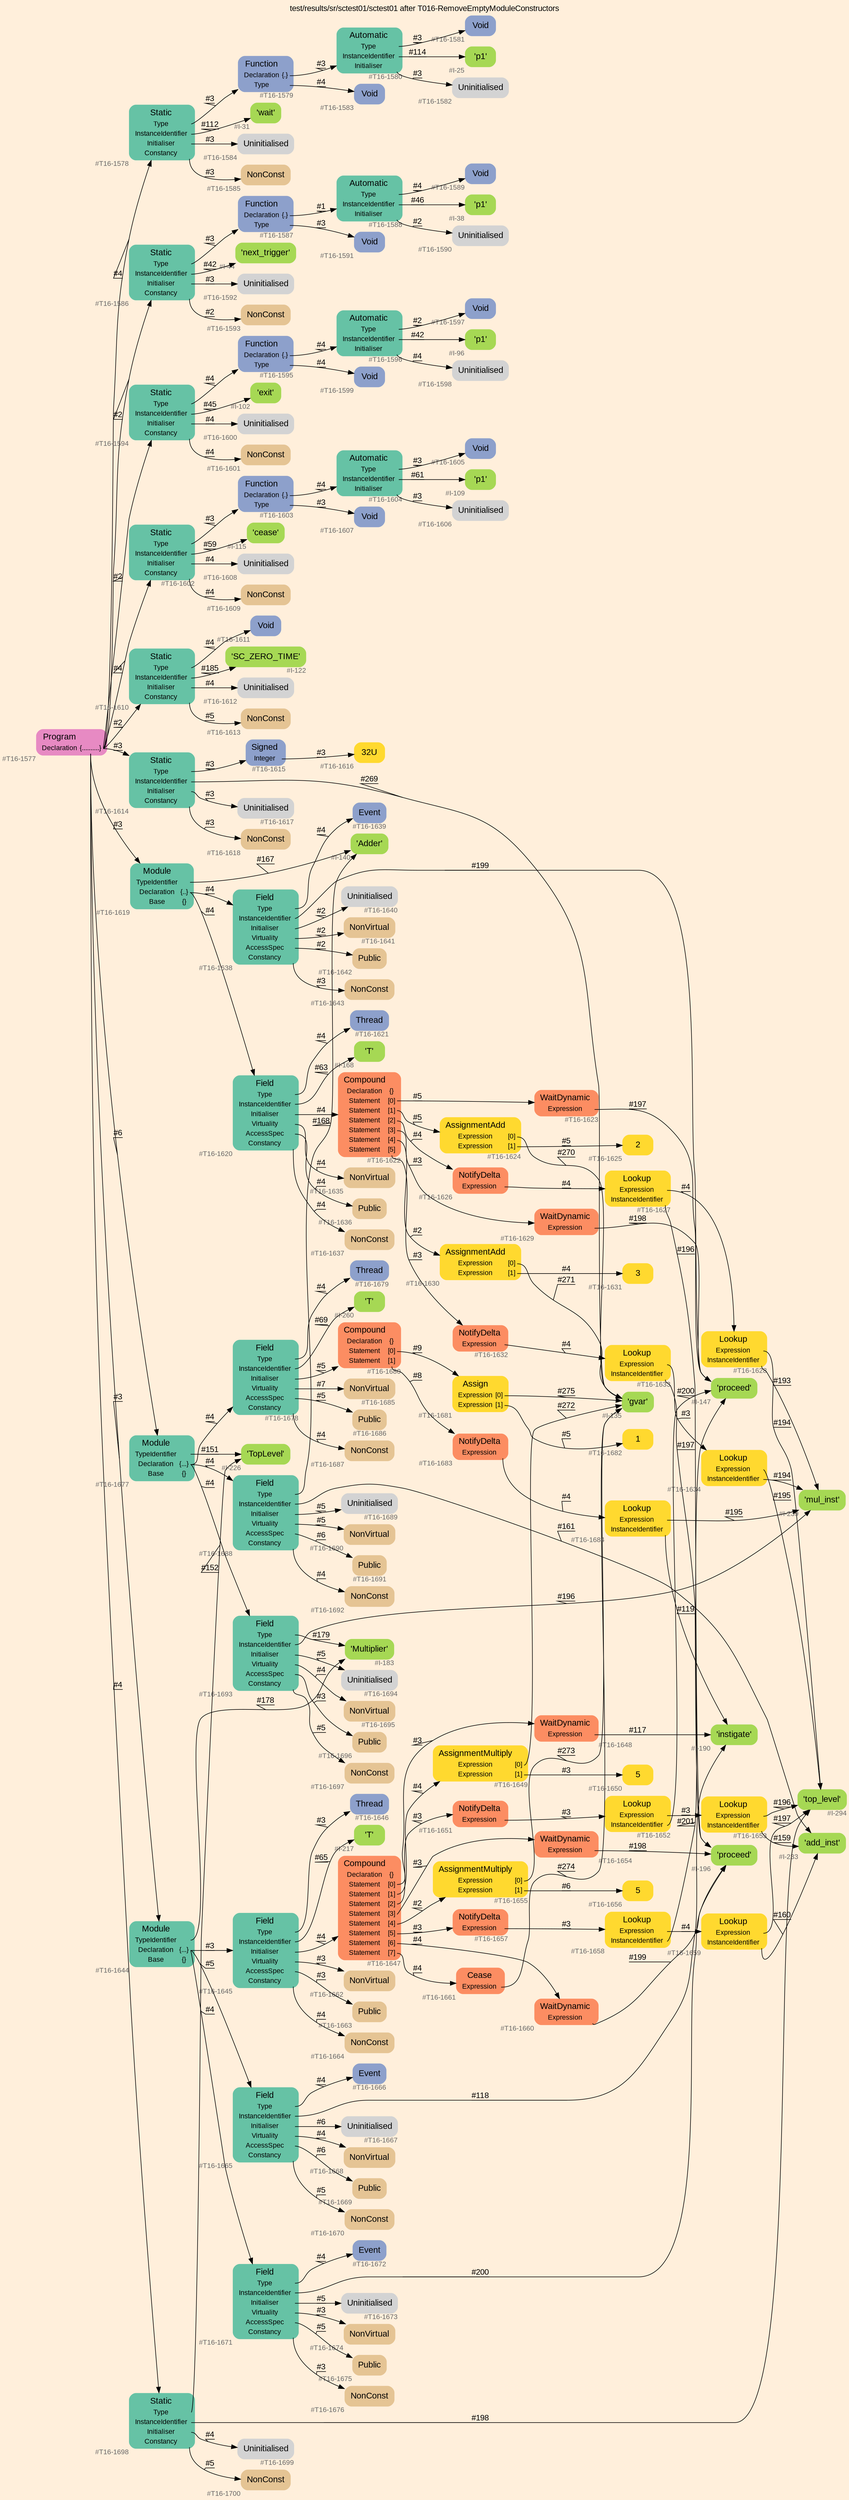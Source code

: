 digraph "test/results/sr/sctest01/sctest01 after T016-RemoveEmptyModuleConstructors" {
label = "test/results/sr/sctest01/sctest01 after T016-RemoveEmptyModuleConstructors"
labelloc = t
graph [
    rankdir = "LR"
    ranksep = 0.3
    bgcolor = antiquewhite1
    color = black
    fontcolor = black
    fontname = "Arial"
];
node [
    fontname = "Arial"
];
edge [
    fontname = "Arial"
];

// -------------------- node figure --------------------
// -------- block #T16-1577 ----------
"#T16-1577" [
    fillcolor = "/set28/4"
    xlabel = "#T16-1577"
    fontsize = "12"
    fontcolor = grey40
    shape = "plaintext"
    label = <<TABLE BORDER="0" CELLBORDER="0" CELLSPACING="0">
     <TR><TD><FONT COLOR="black" POINT-SIZE="15">Program</FONT></TD></TR>
     <TR><TD><FONT COLOR="black" POINT-SIZE="12">Declaration</FONT></TD><TD PORT="port0"><FONT COLOR="black" POINT-SIZE="12">{..........}</FONT></TD></TR>
    </TABLE>>
    style = "rounded,filled"
];

// -------- block #T16-1578 ----------
"#T16-1578" [
    fillcolor = "/set28/1"
    xlabel = "#T16-1578"
    fontsize = "12"
    fontcolor = grey40
    shape = "plaintext"
    label = <<TABLE BORDER="0" CELLBORDER="0" CELLSPACING="0">
     <TR><TD><FONT COLOR="black" POINT-SIZE="15">Static</FONT></TD></TR>
     <TR><TD><FONT COLOR="black" POINT-SIZE="12">Type</FONT></TD><TD PORT="port0"></TD></TR>
     <TR><TD><FONT COLOR="black" POINT-SIZE="12">InstanceIdentifier</FONT></TD><TD PORT="port1"></TD></TR>
     <TR><TD><FONT COLOR="black" POINT-SIZE="12">Initialiser</FONT></TD><TD PORT="port2"></TD></TR>
     <TR><TD><FONT COLOR="black" POINT-SIZE="12">Constancy</FONT></TD><TD PORT="port3"></TD></TR>
    </TABLE>>
    style = "rounded,filled"
];

// -------- block #T16-1579 ----------
"#T16-1579" [
    fillcolor = "/set28/3"
    xlabel = "#T16-1579"
    fontsize = "12"
    fontcolor = grey40
    shape = "plaintext"
    label = <<TABLE BORDER="0" CELLBORDER="0" CELLSPACING="0">
     <TR><TD><FONT COLOR="black" POINT-SIZE="15">Function</FONT></TD></TR>
     <TR><TD><FONT COLOR="black" POINT-SIZE="12">Declaration</FONT></TD><TD PORT="port0"><FONT COLOR="black" POINT-SIZE="12">{.}</FONT></TD></TR>
     <TR><TD><FONT COLOR="black" POINT-SIZE="12">Type</FONT></TD><TD PORT="port1"></TD></TR>
    </TABLE>>
    style = "rounded,filled"
];

// -------- block #T16-1580 ----------
"#T16-1580" [
    fillcolor = "/set28/1"
    xlabel = "#T16-1580"
    fontsize = "12"
    fontcolor = grey40
    shape = "plaintext"
    label = <<TABLE BORDER="0" CELLBORDER="0" CELLSPACING="0">
     <TR><TD><FONT COLOR="black" POINT-SIZE="15">Automatic</FONT></TD></TR>
     <TR><TD><FONT COLOR="black" POINT-SIZE="12">Type</FONT></TD><TD PORT="port0"></TD></TR>
     <TR><TD><FONT COLOR="black" POINT-SIZE="12">InstanceIdentifier</FONT></TD><TD PORT="port1"></TD></TR>
     <TR><TD><FONT COLOR="black" POINT-SIZE="12">Initialiser</FONT></TD><TD PORT="port2"></TD></TR>
    </TABLE>>
    style = "rounded,filled"
];

// -------- block #T16-1581 ----------
"#T16-1581" [
    fillcolor = "/set28/3"
    xlabel = "#T16-1581"
    fontsize = "12"
    fontcolor = grey40
    shape = "plaintext"
    label = <<TABLE BORDER="0" CELLBORDER="0" CELLSPACING="0">
     <TR><TD><FONT COLOR="black" POINT-SIZE="15">Void</FONT></TD></TR>
    </TABLE>>
    style = "rounded,filled"
];

// -------- block #I-25 ----------
"#I-25" [
    fillcolor = "/set28/5"
    xlabel = "#I-25"
    fontsize = "12"
    fontcolor = grey40
    shape = "plaintext"
    label = <<TABLE BORDER="0" CELLBORDER="0" CELLSPACING="0">
     <TR><TD><FONT COLOR="black" POINT-SIZE="15">'p1'</FONT></TD></TR>
    </TABLE>>
    style = "rounded,filled"
];

// -------- block #T16-1582 ----------
"#T16-1582" [
    xlabel = "#T16-1582"
    fontsize = "12"
    fontcolor = grey40
    shape = "plaintext"
    label = <<TABLE BORDER="0" CELLBORDER="0" CELLSPACING="0">
     <TR><TD><FONT COLOR="black" POINT-SIZE="15">Uninitialised</FONT></TD></TR>
    </TABLE>>
    style = "rounded,filled"
];

// -------- block #T16-1583 ----------
"#T16-1583" [
    fillcolor = "/set28/3"
    xlabel = "#T16-1583"
    fontsize = "12"
    fontcolor = grey40
    shape = "plaintext"
    label = <<TABLE BORDER="0" CELLBORDER="0" CELLSPACING="0">
     <TR><TD><FONT COLOR="black" POINT-SIZE="15">Void</FONT></TD></TR>
    </TABLE>>
    style = "rounded,filled"
];

// -------- block #I-31 ----------
"#I-31" [
    fillcolor = "/set28/5"
    xlabel = "#I-31"
    fontsize = "12"
    fontcolor = grey40
    shape = "plaintext"
    label = <<TABLE BORDER="0" CELLBORDER="0" CELLSPACING="0">
     <TR><TD><FONT COLOR="black" POINT-SIZE="15">'wait'</FONT></TD></TR>
    </TABLE>>
    style = "rounded,filled"
];

// -------- block #T16-1584 ----------
"#T16-1584" [
    xlabel = "#T16-1584"
    fontsize = "12"
    fontcolor = grey40
    shape = "plaintext"
    label = <<TABLE BORDER="0" CELLBORDER="0" CELLSPACING="0">
     <TR><TD><FONT COLOR="black" POINT-SIZE="15">Uninitialised</FONT></TD></TR>
    </TABLE>>
    style = "rounded,filled"
];

// -------- block #T16-1585 ----------
"#T16-1585" [
    fillcolor = "/set28/7"
    xlabel = "#T16-1585"
    fontsize = "12"
    fontcolor = grey40
    shape = "plaintext"
    label = <<TABLE BORDER="0" CELLBORDER="0" CELLSPACING="0">
     <TR><TD><FONT COLOR="black" POINT-SIZE="15">NonConst</FONT></TD></TR>
    </TABLE>>
    style = "rounded,filled"
];

// -------- block #T16-1586 ----------
"#T16-1586" [
    fillcolor = "/set28/1"
    xlabel = "#T16-1586"
    fontsize = "12"
    fontcolor = grey40
    shape = "plaintext"
    label = <<TABLE BORDER="0" CELLBORDER="0" CELLSPACING="0">
     <TR><TD><FONT COLOR="black" POINT-SIZE="15">Static</FONT></TD></TR>
     <TR><TD><FONT COLOR="black" POINT-SIZE="12">Type</FONT></TD><TD PORT="port0"></TD></TR>
     <TR><TD><FONT COLOR="black" POINT-SIZE="12">InstanceIdentifier</FONT></TD><TD PORT="port1"></TD></TR>
     <TR><TD><FONT COLOR="black" POINT-SIZE="12">Initialiser</FONT></TD><TD PORT="port2"></TD></TR>
     <TR><TD><FONT COLOR="black" POINT-SIZE="12">Constancy</FONT></TD><TD PORT="port3"></TD></TR>
    </TABLE>>
    style = "rounded,filled"
];

// -------- block #T16-1587 ----------
"#T16-1587" [
    fillcolor = "/set28/3"
    xlabel = "#T16-1587"
    fontsize = "12"
    fontcolor = grey40
    shape = "plaintext"
    label = <<TABLE BORDER="0" CELLBORDER="0" CELLSPACING="0">
     <TR><TD><FONT COLOR="black" POINT-SIZE="15">Function</FONT></TD></TR>
     <TR><TD><FONT COLOR="black" POINT-SIZE="12">Declaration</FONT></TD><TD PORT="port0"><FONT COLOR="black" POINT-SIZE="12">{.}</FONT></TD></TR>
     <TR><TD><FONT COLOR="black" POINT-SIZE="12">Type</FONT></TD><TD PORT="port1"></TD></TR>
    </TABLE>>
    style = "rounded,filled"
];

// -------- block #T16-1588 ----------
"#T16-1588" [
    fillcolor = "/set28/1"
    xlabel = "#T16-1588"
    fontsize = "12"
    fontcolor = grey40
    shape = "plaintext"
    label = <<TABLE BORDER="0" CELLBORDER="0" CELLSPACING="0">
     <TR><TD><FONT COLOR="black" POINT-SIZE="15">Automatic</FONT></TD></TR>
     <TR><TD><FONT COLOR="black" POINT-SIZE="12">Type</FONT></TD><TD PORT="port0"></TD></TR>
     <TR><TD><FONT COLOR="black" POINT-SIZE="12">InstanceIdentifier</FONT></TD><TD PORT="port1"></TD></TR>
     <TR><TD><FONT COLOR="black" POINT-SIZE="12">Initialiser</FONT></TD><TD PORT="port2"></TD></TR>
    </TABLE>>
    style = "rounded,filled"
];

// -------- block #T16-1589 ----------
"#T16-1589" [
    fillcolor = "/set28/3"
    xlabel = "#T16-1589"
    fontsize = "12"
    fontcolor = grey40
    shape = "plaintext"
    label = <<TABLE BORDER="0" CELLBORDER="0" CELLSPACING="0">
     <TR><TD><FONT COLOR="black" POINT-SIZE="15">Void</FONT></TD></TR>
    </TABLE>>
    style = "rounded,filled"
];

// -------- block #I-38 ----------
"#I-38" [
    fillcolor = "/set28/5"
    xlabel = "#I-38"
    fontsize = "12"
    fontcolor = grey40
    shape = "plaintext"
    label = <<TABLE BORDER="0" CELLBORDER="0" CELLSPACING="0">
     <TR><TD><FONT COLOR="black" POINT-SIZE="15">'p1'</FONT></TD></TR>
    </TABLE>>
    style = "rounded,filled"
];

// -------- block #T16-1590 ----------
"#T16-1590" [
    xlabel = "#T16-1590"
    fontsize = "12"
    fontcolor = grey40
    shape = "plaintext"
    label = <<TABLE BORDER="0" CELLBORDER="0" CELLSPACING="0">
     <TR><TD><FONT COLOR="black" POINT-SIZE="15">Uninitialised</FONT></TD></TR>
    </TABLE>>
    style = "rounded,filled"
];

// -------- block #T16-1591 ----------
"#T16-1591" [
    fillcolor = "/set28/3"
    xlabel = "#T16-1591"
    fontsize = "12"
    fontcolor = grey40
    shape = "plaintext"
    label = <<TABLE BORDER="0" CELLBORDER="0" CELLSPACING="0">
     <TR><TD><FONT COLOR="black" POINT-SIZE="15">Void</FONT></TD></TR>
    </TABLE>>
    style = "rounded,filled"
];

// -------- block #I-44 ----------
"#I-44" [
    fillcolor = "/set28/5"
    xlabel = "#I-44"
    fontsize = "12"
    fontcolor = grey40
    shape = "plaintext"
    label = <<TABLE BORDER="0" CELLBORDER="0" CELLSPACING="0">
     <TR><TD><FONT COLOR="black" POINT-SIZE="15">'next_trigger'</FONT></TD></TR>
    </TABLE>>
    style = "rounded,filled"
];

// -------- block #T16-1592 ----------
"#T16-1592" [
    xlabel = "#T16-1592"
    fontsize = "12"
    fontcolor = grey40
    shape = "plaintext"
    label = <<TABLE BORDER="0" CELLBORDER="0" CELLSPACING="0">
     <TR><TD><FONT COLOR="black" POINT-SIZE="15">Uninitialised</FONT></TD></TR>
    </TABLE>>
    style = "rounded,filled"
];

// -------- block #T16-1593 ----------
"#T16-1593" [
    fillcolor = "/set28/7"
    xlabel = "#T16-1593"
    fontsize = "12"
    fontcolor = grey40
    shape = "plaintext"
    label = <<TABLE BORDER="0" CELLBORDER="0" CELLSPACING="0">
     <TR><TD><FONT COLOR="black" POINT-SIZE="15">NonConst</FONT></TD></TR>
    </TABLE>>
    style = "rounded,filled"
];

// -------- block #T16-1594 ----------
"#T16-1594" [
    fillcolor = "/set28/1"
    xlabel = "#T16-1594"
    fontsize = "12"
    fontcolor = grey40
    shape = "plaintext"
    label = <<TABLE BORDER="0" CELLBORDER="0" CELLSPACING="0">
     <TR><TD><FONT COLOR="black" POINT-SIZE="15">Static</FONT></TD></TR>
     <TR><TD><FONT COLOR="black" POINT-SIZE="12">Type</FONT></TD><TD PORT="port0"></TD></TR>
     <TR><TD><FONT COLOR="black" POINT-SIZE="12">InstanceIdentifier</FONT></TD><TD PORT="port1"></TD></TR>
     <TR><TD><FONT COLOR="black" POINT-SIZE="12">Initialiser</FONT></TD><TD PORT="port2"></TD></TR>
     <TR><TD><FONT COLOR="black" POINT-SIZE="12">Constancy</FONT></TD><TD PORT="port3"></TD></TR>
    </TABLE>>
    style = "rounded,filled"
];

// -------- block #T16-1595 ----------
"#T16-1595" [
    fillcolor = "/set28/3"
    xlabel = "#T16-1595"
    fontsize = "12"
    fontcolor = grey40
    shape = "plaintext"
    label = <<TABLE BORDER="0" CELLBORDER="0" CELLSPACING="0">
     <TR><TD><FONT COLOR="black" POINT-SIZE="15">Function</FONT></TD></TR>
     <TR><TD><FONT COLOR="black" POINT-SIZE="12">Declaration</FONT></TD><TD PORT="port0"><FONT COLOR="black" POINT-SIZE="12">{.}</FONT></TD></TR>
     <TR><TD><FONT COLOR="black" POINT-SIZE="12">Type</FONT></TD><TD PORT="port1"></TD></TR>
    </TABLE>>
    style = "rounded,filled"
];

// -------- block #T16-1596 ----------
"#T16-1596" [
    fillcolor = "/set28/1"
    xlabel = "#T16-1596"
    fontsize = "12"
    fontcolor = grey40
    shape = "plaintext"
    label = <<TABLE BORDER="0" CELLBORDER="0" CELLSPACING="0">
     <TR><TD><FONT COLOR="black" POINT-SIZE="15">Automatic</FONT></TD></TR>
     <TR><TD><FONT COLOR="black" POINT-SIZE="12">Type</FONT></TD><TD PORT="port0"></TD></TR>
     <TR><TD><FONT COLOR="black" POINT-SIZE="12">InstanceIdentifier</FONT></TD><TD PORT="port1"></TD></TR>
     <TR><TD><FONT COLOR="black" POINT-SIZE="12">Initialiser</FONT></TD><TD PORT="port2"></TD></TR>
    </TABLE>>
    style = "rounded,filled"
];

// -------- block #T16-1597 ----------
"#T16-1597" [
    fillcolor = "/set28/3"
    xlabel = "#T16-1597"
    fontsize = "12"
    fontcolor = grey40
    shape = "plaintext"
    label = <<TABLE BORDER="0" CELLBORDER="0" CELLSPACING="0">
     <TR><TD><FONT COLOR="black" POINT-SIZE="15">Void</FONT></TD></TR>
    </TABLE>>
    style = "rounded,filled"
];

// -------- block #I-96 ----------
"#I-96" [
    fillcolor = "/set28/5"
    xlabel = "#I-96"
    fontsize = "12"
    fontcolor = grey40
    shape = "plaintext"
    label = <<TABLE BORDER="0" CELLBORDER="0" CELLSPACING="0">
     <TR><TD><FONT COLOR="black" POINT-SIZE="15">'p1'</FONT></TD></TR>
    </TABLE>>
    style = "rounded,filled"
];

// -------- block #T16-1598 ----------
"#T16-1598" [
    xlabel = "#T16-1598"
    fontsize = "12"
    fontcolor = grey40
    shape = "plaintext"
    label = <<TABLE BORDER="0" CELLBORDER="0" CELLSPACING="0">
     <TR><TD><FONT COLOR="black" POINT-SIZE="15">Uninitialised</FONT></TD></TR>
    </TABLE>>
    style = "rounded,filled"
];

// -------- block #T16-1599 ----------
"#T16-1599" [
    fillcolor = "/set28/3"
    xlabel = "#T16-1599"
    fontsize = "12"
    fontcolor = grey40
    shape = "plaintext"
    label = <<TABLE BORDER="0" CELLBORDER="0" CELLSPACING="0">
     <TR><TD><FONT COLOR="black" POINT-SIZE="15">Void</FONT></TD></TR>
    </TABLE>>
    style = "rounded,filled"
];

// -------- block #I-102 ----------
"#I-102" [
    fillcolor = "/set28/5"
    xlabel = "#I-102"
    fontsize = "12"
    fontcolor = grey40
    shape = "plaintext"
    label = <<TABLE BORDER="0" CELLBORDER="0" CELLSPACING="0">
     <TR><TD><FONT COLOR="black" POINT-SIZE="15">'exit'</FONT></TD></TR>
    </TABLE>>
    style = "rounded,filled"
];

// -------- block #T16-1600 ----------
"#T16-1600" [
    xlabel = "#T16-1600"
    fontsize = "12"
    fontcolor = grey40
    shape = "plaintext"
    label = <<TABLE BORDER="0" CELLBORDER="0" CELLSPACING="0">
     <TR><TD><FONT COLOR="black" POINT-SIZE="15">Uninitialised</FONT></TD></TR>
    </TABLE>>
    style = "rounded,filled"
];

// -------- block #T16-1601 ----------
"#T16-1601" [
    fillcolor = "/set28/7"
    xlabel = "#T16-1601"
    fontsize = "12"
    fontcolor = grey40
    shape = "plaintext"
    label = <<TABLE BORDER="0" CELLBORDER="0" CELLSPACING="0">
     <TR><TD><FONT COLOR="black" POINT-SIZE="15">NonConst</FONT></TD></TR>
    </TABLE>>
    style = "rounded,filled"
];

// -------- block #T16-1602 ----------
"#T16-1602" [
    fillcolor = "/set28/1"
    xlabel = "#T16-1602"
    fontsize = "12"
    fontcolor = grey40
    shape = "plaintext"
    label = <<TABLE BORDER="0" CELLBORDER="0" CELLSPACING="0">
     <TR><TD><FONT COLOR="black" POINT-SIZE="15">Static</FONT></TD></TR>
     <TR><TD><FONT COLOR="black" POINT-SIZE="12">Type</FONT></TD><TD PORT="port0"></TD></TR>
     <TR><TD><FONT COLOR="black" POINT-SIZE="12">InstanceIdentifier</FONT></TD><TD PORT="port1"></TD></TR>
     <TR><TD><FONT COLOR="black" POINT-SIZE="12">Initialiser</FONT></TD><TD PORT="port2"></TD></TR>
     <TR><TD><FONT COLOR="black" POINT-SIZE="12">Constancy</FONT></TD><TD PORT="port3"></TD></TR>
    </TABLE>>
    style = "rounded,filled"
];

// -------- block #T16-1603 ----------
"#T16-1603" [
    fillcolor = "/set28/3"
    xlabel = "#T16-1603"
    fontsize = "12"
    fontcolor = grey40
    shape = "plaintext"
    label = <<TABLE BORDER="0" CELLBORDER="0" CELLSPACING="0">
     <TR><TD><FONT COLOR="black" POINT-SIZE="15">Function</FONT></TD></TR>
     <TR><TD><FONT COLOR="black" POINT-SIZE="12">Declaration</FONT></TD><TD PORT="port0"><FONT COLOR="black" POINT-SIZE="12">{.}</FONT></TD></TR>
     <TR><TD><FONT COLOR="black" POINT-SIZE="12">Type</FONT></TD><TD PORT="port1"></TD></TR>
    </TABLE>>
    style = "rounded,filled"
];

// -------- block #T16-1604 ----------
"#T16-1604" [
    fillcolor = "/set28/1"
    xlabel = "#T16-1604"
    fontsize = "12"
    fontcolor = grey40
    shape = "plaintext"
    label = <<TABLE BORDER="0" CELLBORDER="0" CELLSPACING="0">
     <TR><TD><FONT COLOR="black" POINT-SIZE="15">Automatic</FONT></TD></TR>
     <TR><TD><FONT COLOR="black" POINT-SIZE="12">Type</FONT></TD><TD PORT="port0"></TD></TR>
     <TR><TD><FONT COLOR="black" POINT-SIZE="12">InstanceIdentifier</FONT></TD><TD PORT="port1"></TD></TR>
     <TR><TD><FONT COLOR="black" POINT-SIZE="12">Initialiser</FONT></TD><TD PORT="port2"></TD></TR>
    </TABLE>>
    style = "rounded,filled"
];

// -------- block #T16-1605 ----------
"#T16-1605" [
    fillcolor = "/set28/3"
    xlabel = "#T16-1605"
    fontsize = "12"
    fontcolor = grey40
    shape = "plaintext"
    label = <<TABLE BORDER="0" CELLBORDER="0" CELLSPACING="0">
     <TR><TD><FONT COLOR="black" POINT-SIZE="15">Void</FONT></TD></TR>
    </TABLE>>
    style = "rounded,filled"
];

// -------- block #I-109 ----------
"#I-109" [
    fillcolor = "/set28/5"
    xlabel = "#I-109"
    fontsize = "12"
    fontcolor = grey40
    shape = "plaintext"
    label = <<TABLE BORDER="0" CELLBORDER="0" CELLSPACING="0">
     <TR><TD><FONT COLOR="black" POINT-SIZE="15">'p1'</FONT></TD></TR>
    </TABLE>>
    style = "rounded,filled"
];

// -------- block #T16-1606 ----------
"#T16-1606" [
    xlabel = "#T16-1606"
    fontsize = "12"
    fontcolor = grey40
    shape = "plaintext"
    label = <<TABLE BORDER="0" CELLBORDER="0" CELLSPACING="0">
     <TR><TD><FONT COLOR="black" POINT-SIZE="15">Uninitialised</FONT></TD></TR>
    </TABLE>>
    style = "rounded,filled"
];

// -------- block #T16-1607 ----------
"#T16-1607" [
    fillcolor = "/set28/3"
    xlabel = "#T16-1607"
    fontsize = "12"
    fontcolor = grey40
    shape = "plaintext"
    label = <<TABLE BORDER="0" CELLBORDER="0" CELLSPACING="0">
     <TR><TD><FONT COLOR="black" POINT-SIZE="15">Void</FONT></TD></TR>
    </TABLE>>
    style = "rounded,filled"
];

// -------- block #I-115 ----------
"#I-115" [
    fillcolor = "/set28/5"
    xlabel = "#I-115"
    fontsize = "12"
    fontcolor = grey40
    shape = "plaintext"
    label = <<TABLE BORDER="0" CELLBORDER="0" CELLSPACING="0">
     <TR><TD><FONT COLOR="black" POINT-SIZE="15">'cease'</FONT></TD></TR>
    </TABLE>>
    style = "rounded,filled"
];

// -------- block #T16-1608 ----------
"#T16-1608" [
    xlabel = "#T16-1608"
    fontsize = "12"
    fontcolor = grey40
    shape = "plaintext"
    label = <<TABLE BORDER="0" CELLBORDER="0" CELLSPACING="0">
     <TR><TD><FONT COLOR="black" POINT-SIZE="15">Uninitialised</FONT></TD></TR>
    </TABLE>>
    style = "rounded,filled"
];

// -------- block #T16-1609 ----------
"#T16-1609" [
    fillcolor = "/set28/7"
    xlabel = "#T16-1609"
    fontsize = "12"
    fontcolor = grey40
    shape = "plaintext"
    label = <<TABLE BORDER="0" CELLBORDER="0" CELLSPACING="0">
     <TR><TD><FONT COLOR="black" POINT-SIZE="15">NonConst</FONT></TD></TR>
    </TABLE>>
    style = "rounded,filled"
];

// -------- block #T16-1610 ----------
"#T16-1610" [
    fillcolor = "/set28/1"
    xlabel = "#T16-1610"
    fontsize = "12"
    fontcolor = grey40
    shape = "plaintext"
    label = <<TABLE BORDER="0" CELLBORDER="0" CELLSPACING="0">
     <TR><TD><FONT COLOR="black" POINT-SIZE="15">Static</FONT></TD></TR>
     <TR><TD><FONT COLOR="black" POINT-SIZE="12">Type</FONT></TD><TD PORT="port0"></TD></TR>
     <TR><TD><FONT COLOR="black" POINT-SIZE="12">InstanceIdentifier</FONT></TD><TD PORT="port1"></TD></TR>
     <TR><TD><FONT COLOR="black" POINT-SIZE="12">Initialiser</FONT></TD><TD PORT="port2"></TD></TR>
     <TR><TD><FONT COLOR="black" POINT-SIZE="12">Constancy</FONT></TD><TD PORT="port3"></TD></TR>
    </TABLE>>
    style = "rounded,filled"
];

// -------- block #T16-1611 ----------
"#T16-1611" [
    fillcolor = "/set28/3"
    xlabel = "#T16-1611"
    fontsize = "12"
    fontcolor = grey40
    shape = "plaintext"
    label = <<TABLE BORDER="0" CELLBORDER="0" CELLSPACING="0">
     <TR><TD><FONT COLOR="black" POINT-SIZE="15">Void</FONT></TD></TR>
    </TABLE>>
    style = "rounded,filled"
];

// -------- block #I-122 ----------
"#I-122" [
    fillcolor = "/set28/5"
    xlabel = "#I-122"
    fontsize = "12"
    fontcolor = grey40
    shape = "plaintext"
    label = <<TABLE BORDER="0" CELLBORDER="0" CELLSPACING="0">
     <TR><TD><FONT COLOR="black" POINT-SIZE="15">'SC_ZERO_TIME'</FONT></TD></TR>
    </TABLE>>
    style = "rounded,filled"
];

// -------- block #T16-1612 ----------
"#T16-1612" [
    xlabel = "#T16-1612"
    fontsize = "12"
    fontcolor = grey40
    shape = "plaintext"
    label = <<TABLE BORDER="0" CELLBORDER="0" CELLSPACING="0">
     <TR><TD><FONT COLOR="black" POINT-SIZE="15">Uninitialised</FONT></TD></TR>
    </TABLE>>
    style = "rounded,filled"
];

// -------- block #T16-1613 ----------
"#T16-1613" [
    fillcolor = "/set28/7"
    xlabel = "#T16-1613"
    fontsize = "12"
    fontcolor = grey40
    shape = "plaintext"
    label = <<TABLE BORDER="0" CELLBORDER="0" CELLSPACING="0">
     <TR><TD><FONT COLOR="black" POINT-SIZE="15">NonConst</FONT></TD></TR>
    </TABLE>>
    style = "rounded,filled"
];

// -------- block #T16-1614 ----------
"#T16-1614" [
    fillcolor = "/set28/1"
    xlabel = "#T16-1614"
    fontsize = "12"
    fontcolor = grey40
    shape = "plaintext"
    label = <<TABLE BORDER="0" CELLBORDER="0" CELLSPACING="0">
     <TR><TD><FONT COLOR="black" POINT-SIZE="15">Static</FONT></TD></TR>
     <TR><TD><FONT COLOR="black" POINT-SIZE="12">Type</FONT></TD><TD PORT="port0"></TD></TR>
     <TR><TD><FONT COLOR="black" POINT-SIZE="12">InstanceIdentifier</FONT></TD><TD PORT="port1"></TD></TR>
     <TR><TD><FONT COLOR="black" POINT-SIZE="12">Initialiser</FONT></TD><TD PORT="port2"></TD></TR>
     <TR><TD><FONT COLOR="black" POINT-SIZE="12">Constancy</FONT></TD><TD PORT="port3"></TD></TR>
    </TABLE>>
    style = "rounded,filled"
];

// -------- block #T16-1615 ----------
"#T16-1615" [
    fillcolor = "/set28/3"
    xlabel = "#T16-1615"
    fontsize = "12"
    fontcolor = grey40
    shape = "plaintext"
    label = <<TABLE BORDER="0" CELLBORDER="0" CELLSPACING="0">
     <TR><TD><FONT COLOR="black" POINT-SIZE="15">Signed</FONT></TD></TR>
     <TR><TD><FONT COLOR="black" POINT-SIZE="12">Integer</FONT></TD><TD PORT="port0"></TD></TR>
    </TABLE>>
    style = "rounded,filled"
];

// -------- block #T16-1616 ----------
"#T16-1616" [
    fillcolor = "/set28/6"
    xlabel = "#T16-1616"
    fontsize = "12"
    fontcolor = grey40
    shape = "plaintext"
    label = <<TABLE BORDER="0" CELLBORDER="0" CELLSPACING="0">
     <TR><TD><FONT COLOR="black" POINT-SIZE="15">32U</FONT></TD></TR>
    </TABLE>>
    style = "rounded,filled"
];

// -------- block #I-135 ----------
"#I-135" [
    fillcolor = "/set28/5"
    xlabel = "#I-135"
    fontsize = "12"
    fontcolor = grey40
    shape = "plaintext"
    label = <<TABLE BORDER="0" CELLBORDER="0" CELLSPACING="0">
     <TR><TD><FONT COLOR="black" POINT-SIZE="15">'gvar'</FONT></TD></TR>
    </TABLE>>
    style = "rounded,filled"
];

// -------- block #T16-1617 ----------
"#T16-1617" [
    xlabel = "#T16-1617"
    fontsize = "12"
    fontcolor = grey40
    shape = "plaintext"
    label = <<TABLE BORDER="0" CELLBORDER="0" CELLSPACING="0">
     <TR><TD><FONT COLOR="black" POINT-SIZE="15">Uninitialised</FONT></TD></TR>
    </TABLE>>
    style = "rounded,filled"
];

// -------- block #T16-1618 ----------
"#T16-1618" [
    fillcolor = "/set28/7"
    xlabel = "#T16-1618"
    fontsize = "12"
    fontcolor = grey40
    shape = "plaintext"
    label = <<TABLE BORDER="0" CELLBORDER="0" CELLSPACING="0">
     <TR><TD><FONT COLOR="black" POINT-SIZE="15">NonConst</FONT></TD></TR>
    </TABLE>>
    style = "rounded,filled"
];

// -------- block #T16-1619 ----------
"#T16-1619" [
    fillcolor = "/set28/1"
    xlabel = "#T16-1619"
    fontsize = "12"
    fontcolor = grey40
    shape = "plaintext"
    label = <<TABLE BORDER="0" CELLBORDER="0" CELLSPACING="0">
     <TR><TD><FONT COLOR="black" POINT-SIZE="15">Module</FONT></TD></TR>
     <TR><TD><FONT COLOR="black" POINT-SIZE="12">TypeIdentifier</FONT></TD><TD PORT="port0"></TD></TR>
     <TR><TD><FONT COLOR="black" POINT-SIZE="12">Declaration</FONT></TD><TD PORT="port1"><FONT COLOR="black" POINT-SIZE="12">{..}</FONT></TD></TR>
     <TR><TD><FONT COLOR="black" POINT-SIZE="12">Base</FONT></TD><TD PORT="port2"><FONT COLOR="black" POINT-SIZE="12">{}</FONT></TD></TR>
    </TABLE>>
    style = "rounded,filled"
];

// -------- block #I-140 ----------
"#I-140" [
    fillcolor = "/set28/5"
    xlabel = "#I-140"
    fontsize = "12"
    fontcolor = grey40
    shape = "plaintext"
    label = <<TABLE BORDER="0" CELLBORDER="0" CELLSPACING="0">
     <TR><TD><FONT COLOR="black" POINT-SIZE="15">'Adder'</FONT></TD></TR>
    </TABLE>>
    style = "rounded,filled"
];

// -------- block #T16-1620 ----------
"#T16-1620" [
    fillcolor = "/set28/1"
    xlabel = "#T16-1620"
    fontsize = "12"
    fontcolor = grey40
    shape = "plaintext"
    label = <<TABLE BORDER="0" CELLBORDER="0" CELLSPACING="0">
     <TR><TD><FONT COLOR="black" POINT-SIZE="15">Field</FONT></TD></TR>
     <TR><TD><FONT COLOR="black" POINT-SIZE="12">Type</FONT></TD><TD PORT="port0"></TD></TR>
     <TR><TD><FONT COLOR="black" POINT-SIZE="12">InstanceIdentifier</FONT></TD><TD PORT="port1"></TD></TR>
     <TR><TD><FONT COLOR="black" POINT-SIZE="12">Initialiser</FONT></TD><TD PORT="port2"></TD></TR>
     <TR><TD><FONT COLOR="black" POINT-SIZE="12">Virtuality</FONT></TD><TD PORT="port3"></TD></TR>
     <TR><TD><FONT COLOR="black" POINT-SIZE="12">AccessSpec</FONT></TD><TD PORT="port4"></TD></TR>
     <TR><TD><FONT COLOR="black" POINT-SIZE="12">Constancy</FONT></TD><TD PORT="port5"></TD></TR>
    </TABLE>>
    style = "rounded,filled"
];

// -------- block #T16-1621 ----------
"#T16-1621" [
    fillcolor = "/set28/3"
    xlabel = "#T16-1621"
    fontsize = "12"
    fontcolor = grey40
    shape = "plaintext"
    label = <<TABLE BORDER="0" CELLBORDER="0" CELLSPACING="0">
     <TR><TD><FONT COLOR="black" POINT-SIZE="15">Thread</FONT></TD></TR>
    </TABLE>>
    style = "rounded,filled"
];

// -------- block #I-168 ----------
"#I-168" [
    fillcolor = "/set28/5"
    xlabel = "#I-168"
    fontsize = "12"
    fontcolor = grey40
    shape = "plaintext"
    label = <<TABLE BORDER="0" CELLBORDER="0" CELLSPACING="0">
     <TR><TD><FONT COLOR="black" POINT-SIZE="15">'T'</FONT></TD></TR>
    </TABLE>>
    style = "rounded,filled"
];

// -------- block #T16-1622 ----------
"#T16-1622" [
    fillcolor = "/set28/2"
    xlabel = "#T16-1622"
    fontsize = "12"
    fontcolor = grey40
    shape = "plaintext"
    label = <<TABLE BORDER="0" CELLBORDER="0" CELLSPACING="0">
     <TR><TD><FONT COLOR="black" POINT-SIZE="15">Compound</FONT></TD></TR>
     <TR><TD><FONT COLOR="black" POINT-SIZE="12">Declaration</FONT></TD><TD PORT="port0"><FONT COLOR="black" POINT-SIZE="12">{}</FONT></TD></TR>
     <TR><TD><FONT COLOR="black" POINT-SIZE="12">Statement</FONT></TD><TD PORT="port1"><FONT COLOR="black" POINT-SIZE="12">[0]</FONT></TD></TR>
     <TR><TD><FONT COLOR="black" POINT-SIZE="12">Statement</FONT></TD><TD PORT="port2"><FONT COLOR="black" POINT-SIZE="12">[1]</FONT></TD></TR>
     <TR><TD><FONT COLOR="black" POINT-SIZE="12">Statement</FONT></TD><TD PORT="port3"><FONT COLOR="black" POINT-SIZE="12">[2]</FONT></TD></TR>
     <TR><TD><FONT COLOR="black" POINT-SIZE="12">Statement</FONT></TD><TD PORT="port4"><FONT COLOR="black" POINT-SIZE="12">[3]</FONT></TD></TR>
     <TR><TD><FONT COLOR="black" POINT-SIZE="12">Statement</FONT></TD><TD PORT="port5"><FONT COLOR="black" POINT-SIZE="12">[4]</FONT></TD></TR>
     <TR><TD><FONT COLOR="black" POINT-SIZE="12">Statement</FONT></TD><TD PORT="port6"><FONT COLOR="black" POINT-SIZE="12">[5]</FONT></TD></TR>
    </TABLE>>
    style = "rounded,filled"
];

// -------- block #T16-1623 ----------
"#T16-1623" [
    fillcolor = "/set28/2"
    xlabel = "#T16-1623"
    fontsize = "12"
    fontcolor = grey40
    shape = "plaintext"
    label = <<TABLE BORDER="0" CELLBORDER="0" CELLSPACING="0">
     <TR><TD><FONT COLOR="black" POINT-SIZE="15">WaitDynamic</FONT></TD></TR>
     <TR><TD><FONT COLOR="black" POINT-SIZE="12">Expression</FONT></TD><TD PORT="port0"></TD></TR>
    </TABLE>>
    style = "rounded,filled"
];

// -------- block #I-147 ----------
"#I-147" [
    fillcolor = "/set28/5"
    xlabel = "#I-147"
    fontsize = "12"
    fontcolor = grey40
    shape = "plaintext"
    label = <<TABLE BORDER="0" CELLBORDER="0" CELLSPACING="0">
     <TR><TD><FONT COLOR="black" POINT-SIZE="15">'proceed'</FONT></TD></TR>
    </TABLE>>
    style = "rounded,filled"
];

// -------- block #T16-1624 ----------
"#T16-1624" [
    fillcolor = "/set28/6"
    xlabel = "#T16-1624"
    fontsize = "12"
    fontcolor = grey40
    shape = "plaintext"
    label = <<TABLE BORDER="0" CELLBORDER="0" CELLSPACING="0">
     <TR><TD><FONT COLOR="black" POINT-SIZE="15">AssignmentAdd</FONT></TD></TR>
     <TR><TD><FONT COLOR="black" POINT-SIZE="12">Expression</FONT></TD><TD PORT="port0"><FONT COLOR="black" POINT-SIZE="12">[0]</FONT></TD></TR>
     <TR><TD><FONT COLOR="black" POINT-SIZE="12">Expression</FONT></TD><TD PORT="port1"><FONT COLOR="black" POINT-SIZE="12">[1]</FONT></TD></TR>
    </TABLE>>
    style = "rounded,filled"
];

// -------- block #T16-1625 ----------
"#T16-1625" [
    fillcolor = "/set28/6"
    xlabel = "#T16-1625"
    fontsize = "12"
    fontcolor = grey40
    shape = "plaintext"
    label = <<TABLE BORDER="0" CELLBORDER="0" CELLSPACING="0">
     <TR><TD><FONT COLOR="black" POINT-SIZE="15">2</FONT></TD></TR>
    </TABLE>>
    style = "rounded,filled"
];

// -------- block #T16-1626 ----------
"#T16-1626" [
    fillcolor = "/set28/2"
    xlabel = "#T16-1626"
    fontsize = "12"
    fontcolor = grey40
    shape = "plaintext"
    label = <<TABLE BORDER="0" CELLBORDER="0" CELLSPACING="0">
     <TR><TD><FONT COLOR="black" POINT-SIZE="15">NotifyDelta</FONT></TD></TR>
     <TR><TD><FONT COLOR="black" POINT-SIZE="12">Expression</FONT></TD><TD PORT="port0"></TD></TR>
    </TABLE>>
    style = "rounded,filled"
];

// -------- block #T16-1627 ----------
"#T16-1627" [
    fillcolor = "/set28/6"
    xlabel = "#T16-1627"
    fontsize = "12"
    fontcolor = grey40
    shape = "plaintext"
    label = <<TABLE BORDER="0" CELLBORDER="0" CELLSPACING="0">
     <TR><TD><FONT COLOR="black" POINT-SIZE="15">Lookup</FONT></TD></TR>
     <TR><TD><FONT COLOR="black" POINT-SIZE="12">Expression</FONT></TD><TD PORT="port0"></TD></TR>
     <TR><TD><FONT COLOR="black" POINT-SIZE="12">InstanceIdentifier</FONT></TD><TD PORT="port1"></TD></TR>
    </TABLE>>
    style = "rounded,filled"
];

// -------- block #T16-1628 ----------
"#T16-1628" [
    fillcolor = "/set28/6"
    xlabel = "#T16-1628"
    fontsize = "12"
    fontcolor = grey40
    shape = "plaintext"
    label = <<TABLE BORDER="0" CELLBORDER="0" CELLSPACING="0">
     <TR><TD><FONT COLOR="black" POINT-SIZE="15">Lookup</FONT></TD></TR>
     <TR><TD><FONT COLOR="black" POINT-SIZE="12">Expression</FONT></TD><TD PORT="port0"></TD></TR>
     <TR><TD><FONT COLOR="black" POINT-SIZE="12">InstanceIdentifier</FONT></TD><TD PORT="port1"></TD></TR>
    </TABLE>>
    style = "rounded,filled"
];

// -------- block #I-294 ----------
"#I-294" [
    fillcolor = "/set28/5"
    xlabel = "#I-294"
    fontsize = "12"
    fontcolor = grey40
    shape = "plaintext"
    label = <<TABLE BORDER="0" CELLBORDER="0" CELLSPACING="0">
     <TR><TD><FONT COLOR="black" POINT-SIZE="15">'top_level'</FONT></TD></TR>
    </TABLE>>
    style = "rounded,filled"
];

// -------- block #I-239 ----------
"#I-239" [
    fillcolor = "/set28/5"
    xlabel = "#I-239"
    fontsize = "12"
    fontcolor = grey40
    shape = "plaintext"
    label = <<TABLE BORDER="0" CELLBORDER="0" CELLSPACING="0">
     <TR><TD><FONT COLOR="black" POINT-SIZE="15">'mul_inst'</FONT></TD></TR>
    </TABLE>>
    style = "rounded,filled"
];

// -------- block #I-196 ----------
"#I-196" [
    fillcolor = "/set28/5"
    xlabel = "#I-196"
    fontsize = "12"
    fontcolor = grey40
    shape = "plaintext"
    label = <<TABLE BORDER="0" CELLBORDER="0" CELLSPACING="0">
     <TR><TD><FONT COLOR="black" POINT-SIZE="15">'proceed'</FONT></TD></TR>
    </TABLE>>
    style = "rounded,filled"
];

// -------- block #T16-1629 ----------
"#T16-1629" [
    fillcolor = "/set28/2"
    xlabel = "#T16-1629"
    fontsize = "12"
    fontcolor = grey40
    shape = "plaintext"
    label = <<TABLE BORDER="0" CELLBORDER="0" CELLSPACING="0">
     <TR><TD><FONT COLOR="black" POINT-SIZE="15">WaitDynamic</FONT></TD></TR>
     <TR><TD><FONT COLOR="black" POINT-SIZE="12">Expression</FONT></TD><TD PORT="port0"></TD></TR>
    </TABLE>>
    style = "rounded,filled"
];

// -------- block #T16-1630 ----------
"#T16-1630" [
    fillcolor = "/set28/6"
    xlabel = "#T16-1630"
    fontsize = "12"
    fontcolor = grey40
    shape = "plaintext"
    label = <<TABLE BORDER="0" CELLBORDER="0" CELLSPACING="0">
     <TR><TD><FONT COLOR="black" POINT-SIZE="15">AssignmentAdd</FONT></TD></TR>
     <TR><TD><FONT COLOR="black" POINT-SIZE="12">Expression</FONT></TD><TD PORT="port0"><FONT COLOR="black" POINT-SIZE="12">[0]</FONT></TD></TR>
     <TR><TD><FONT COLOR="black" POINT-SIZE="12">Expression</FONT></TD><TD PORT="port1"><FONT COLOR="black" POINT-SIZE="12">[1]</FONT></TD></TR>
    </TABLE>>
    style = "rounded,filled"
];

// -------- block #T16-1631 ----------
"#T16-1631" [
    fillcolor = "/set28/6"
    xlabel = "#T16-1631"
    fontsize = "12"
    fontcolor = grey40
    shape = "plaintext"
    label = <<TABLE BORDER="0" CELLBORDER="0" CELLSPACING="0">
     <TR><TD><FONT COLOR="black" POINT-SIZE="15">3</FONT></TD></TR>
    </TABLE>>
    style = "rounded,filled"
];

// -------- block #T16-1632 ----------
"#T16-1632" [
    fillcolor = "/set28/2"
    xlabel = "#T16-1632"
    fontsize = "12"
    fontcolor = grey40
    shape = "plaintext"
    label = <<TABLE BORDER="0" CELLBORDER="0" CELLSPACING="0">
     <TR><TD><FONT COLOR="black" POINT-SIZE="15">NotifyDelta</FONT></TD></TR>
     <TR><TD><FONT COLOR="black" POINT-SIZE="12">Expression</FONT></TD><TD PORT="port0"></TD></TR>
    </TABLE>>
    style = "rounded,filled"
];

// -------- block #T16-1633 ----------
"#T16-1633" [
    fillcolor = "/set28/6"
    xlabel = "#T16-1633"
    fontsize = "12"
    fontcolor = grey40
    shape = "plaintext"
    label = <<TABLE BORDER="0" CELLBORDER="0" CELLSPACING="0">
     <TR><TD><FONT COLOR="black" POINT-SIZE="15">Lookup</FONT></TD></TR>
     <TR><TD><FONT COLOR="black" POINT-SIZE="12">Expression</FONT></TD><TD PORT="port0"></TD></TR>
     <TR><TD><FONT COLOR="black" POINT-SIZE="12">InstanceIdentifier</FONT></TD><TD PORT="port1"></TD></TR>
    </TABLE>>
    style = "rounded,filled"
];

// -------- block #T16-1634 ----------
"#T16-1634" [
    fillcolor = "/set28/6"
    xlabel = "#T16-1634"
    fontsize = "12"
    fontcolor = grey40
    shape = "plaintext"
    label = <<TABLE BORDER="0" CELLBORDER="0" CELLSPACING="0">
     <TR><TD><FONT COLOR="black" POINT-SIZE="15">Lookup</FONT></TD></TR>
     <TR><TD><FONT COLOR="black" POINT-SIZE="12">Expression</FONT></TD><TD PORT="port0"></TD></TR>
     <TR><TD><FONT COLOR="black" POINT-SIZE="12">InstanceIdentifier</FONT></TD><TD PORT="port1"></TD></TR>
    </TABLE>>
    style = "rounded,filled"
];

// -------- block #T16-1635 ----------
"#T16-1635" [
    fillcolor = "/set28/7"
    xlabel = "#T16-1635"
    fontsize = "12"
    fontcolor = grey40
    shape = "plaintext"
    label = <<TABLE BORDER="0" CELLBORDER="0" CELLSPACING="0">
     <TR><TD><FONT COLOR="black" POINT-SIZE="15">NonVirtual</FONT></TD></TR>
    </TABLE>>
    style = "rounded,filled"
];

// -------- block #T16-1636 ----------
"#T16-1636" [
    fillcolor = "/set28/7"
    xlabel = "#T16-1636"
    fontsize = "12"
    fontcolor = grey40
    shape = "plaintext"
    label = <<TABLE BORDER="0" CELLBORDER="0" CELLSPACING="0">
     <TR><TD><FONT COLOR="black" POINT-SIZE="15">Public</FONT></TD></TR>
    </TABLE>>
    style = "rounded,filled"
];

// -------- block #T16-1637 ----------
"#T16-1637" [
    fillcolor = "/set28/7"
    xlabel = "#T16-1637"
    fontsize = "12"
    fontcolor = grey40
    shape = "plaintext"
    label = <<TABLE BORDER="0" CELLBORDER="0" CELLSPACING="0">
     <TR><TD><FONT COLOR="black" POINT-SIZE="15">NonConst</FONT></TD></TR>
    </TABLE>>
    style = "rounded,filled"
];

// -------- block #T16-1638 ----------
"#T16-1638" [
    fillcolor = "/set28/1"
    xlabel = "#T16-1638"
    fontsize = "12"
    fontcolor = grey40
    shape = "plaintext"
    label = <<TABLE BORDER="0" CELLBORDER="0" CELLSPACING="0">
     <TR><TD><FONT COLOR="black" POINT-SIZE="15">Field</FONT></TD></TR>
     <TR><TD><FONT COLOR="black" POINT-SIZE="12">Type</FONT></TD><TD PORT="port0"></TD></TR>
     <TR><TD><FONT COLOR="black" POINT-SIZE="12">InstanceIdentifier</FONT></TD><TD PORT="port1"></TD></TR>
     <TR><TD><FONT COLOR="black" POINT-SIZE="12">Initialiser</FONT></TD><TD PORT="port2"></TD></TR>
     <TR><TD><FONT COLOR="black" POINT-SIZE="12">Virtuality</FONT></TD><TD PORT="port3"></TD></TR>
     <TR><TD><FONT COLOR="black" POINT-SIZE="12">AccessSpec</FONT></TD><TD PORT="port4"></TD></TR>
     <TR><TD><FONT COLOR="black" POINT-SIZE="12">Constancy</FONT></TD><TD PORT="port5"></TD></TR>
    </TABLE>>
    style = "rounded,filled"
];

// -------- block #T16-1639 ----------
"#T16-1639" [
    fillcolor = "/set28/3"
    xlabel = "#T16-1639"
    fontsize = "12"
    fontcolor = grey40
    shape = "plaintext"
    label = <<TABLE BORDER="0" CELLBORDER="0" CELLSPACING="0">
     <TR><TD><FONT COLOR="black" POINT-SIZE="15">Event</FONT></TD></TR>
    </TABLE>>
    style = "rounded,filled"
];

// -------- block #T16-1640 ----------
"#T16-1640" [
    xlabel = "#T16-1640"
    fontsize = "12"
    fontcolor = grey40
    shape = "plaintext"
    label = <<TABLE BORDER="0" CELLBORDER="0" CELLSPACING="0">
     <TR><TD><FONT COLOR="black" POINT-SIZE="15">Uninitialised</FONT></TD></TR>
    </TABLE>>
    style = "rounded,filled"
];

// -------- block #T16-1641 ----------
"#T16-1641" [
    fillcolor = "/set28/7"
    xlabel = "#T16-1641"
    fontsize = "12"
    fontcolor = grey40
    shape = "plaintext"
    label = <<TABLE BORDER="0" CELLBORDER="0" CELLSPACING="0">
     <TR><TD><FONT COLOR="black" POINT-SIZE="15">NonVirtual</FONT></TD></TR>
    </TABLE>>
    style = "rounded,filled"
];

// -------- block #T16-1642 ----------
"#T16-1642" [
    fillcolor = "/set28/7"
    xlabel = "#T16-1642"
    fontsize = "12"
    fontcolor = grey40
    shape = "plaintext"
    label = <<TABLE BORDER="0" CELLBORDER="0" CELLSPACING="0">
     <TR><TD><FONT COLOR="black" POINT-SIZE="15">Public</FONT></TD></TR>
    </TABLE>>
    style = "rounded,filled"
];

// -------- block #T16-1643 ----------
"#T16-1643" [
    fillcolor = "/set28/7"
    xlabel = "#T16-1643"
    fontsize = "12"
    fontcolor = grey40
    shape = "plaintext"
    label = <<TABLE BORDER="0" CELLBORDER="0" CELLSPACING="0">
     <TR><TD><FONT COLOR="black" POINT-SIZE="15">NonConst</FONT></TD></TR>
    </TABLE>>
    style = "rounded,filled"
];

// -------- block #T16-1644 ----------
"#T16-1644" [
    fillcolor = "/set28/1"
    xlabel = "#T16-1644"
    fontsize = "12"
    fontcolor = grey40
    shape = "plaintext"
    label = <<TABLE BORDER="0" CELLBORDER="0" CELLSPACING="0">
     <TR><TD><FONT COLOR="black" POINT-SIZE="15">Module</FONT></TD></TR>
     <TR><TD><FONT COLOR="black" POINT-SIZE="12">TypeIdentifier</FONT></TD><TD PORT="port0"></TD></TR>
     <TR><TD><FONT COLOR="black" POINT-SIZE="12">Declaration</FONT></TD><TD PORT="port1"><FONT COLOR="black" POINT-SIZE="12">{...}</FONT></TD></TR>
     <TR><TD><FONT COLOR="black" POINT-SIZE="12">Base</FONT></TD><TD PORT="port2"><FONT COLOR="black" POINT-SIZE="12">{}</FONT></TD></TR>
    </TABLE>>
    style = "rounded,filled"
];

// -------- block #I-183 ----------
"#I-183" [
    fillcolor = "/set28/5"
    xlabel = "#I-183"
    fontsize = "12"
    fontcolor = grey40
    shape = "plaintext"
    label = <<TABLE BORDER="0" CELLBORDER="0" CELLSPACING="0">
     <TR><TD><FONT COLOR="black" POINT-SIZE="15">'Multiplier'</FONT></TD></TR>
    </TABLE>>
    style = "rounded,filled"
];

// -------- block #T16-1645 ----------
"#T16-1645" [
    fillcolor = "/set28/1"
    xlabel = "#T16-1645"
    fontsize = "12"
    fontcolor = grey40
    shape = "plaintext"
    label = <<TABLE BORDER="0" CELLBORDER="0" CELLSPACING="0">
     <TR><TD><FONT COLOR="black" POINT-SIZE="15">Field</FONT></TD></TR>
     <TR><TD><FONT COLOR="black" POINT-SIZE="12">Type</FONT></TD><TD PORT="port0"></TD></TR>
     <TR><TD><FONT COLOR="black" POINT-SIZE="12">InstanceIdentifier</FONT></TD><TD PORT="port1"></TD></TR>
     <TR><TD><FONT COLOR="black" POINT-SIZE="12">Initialiser</FONT></TD><TD PORT="port2"></TD></TR>
     <TR><TD><FONT COLOR="black" POINT-SIZE="12">Virtuality</FONT></TD><TD PORT="port3"></TD></TR>
     <TR><TD><FONT COLOR="black" POINT-SIZE="12">AccessSpec</FONT></TD><TD PORT="port4"></TD></TR>
     <TR><TD><FONT COLOR="black" POINT-SIZE="12">Constancy</FONT></TD><TD PORT="port5"></TD></TR>
    </TABLE>>
    style = "rounded,filled"
];

// -------- block #T16-1646 ----------
"#T16-1646" [
    fillcolor = "/set28/3"
    xlabel = "#T16-1646"
    fontsize = "12"
    fontcolor = grey40
    shape = "plaintext"
    label = <<TABLE BORDER="0" CELLBORDER="0" CELLSPACING="0">
     <TR><TD><FONT COLOR="black" POINT-SIZE="15">Thread</FONT></TD></TR>
    </TABLE>>
    style = "rounded,filled"
];

// -------- block #I-217 ----------
"#I-217" [
    fillcolor = "/set28/5"
    xlabel = "#I-217"
    fontsize = "12"
    fontcolor = grey40
    shape = "plaintext"
    label = <<TABLE BORDER="0" CELLBORDER="0" CELLSPACING="0">
     <TR><TD><FONT COLOR="black" POINT-SIZE="15">'T'</FONT></TD></TR>
    </TABLE>>
    style = "rounded,filled"
];

// -------- block #T16-1647 ----------
"#T16-1647" [
    fillcolor = "/set28/2"
    xlabel = "#T16-1647"
    fontsize = "12"
    fontcolor = grey40
    shape = "plaintext"
    label = <<TABLE BORDER="0" CELLBORDER="0" CELLSPACING="0">
     <TR><TD><FONT COLOR="black" POINT-SIZE="15">Compound</FONT></TD></TR>
     <TR><TD><FONT COLOR="black" POINT-SIZE="12">Declaration</FONT></TD><TD PORT="port0"><FONT COLOR="black" POINT-SIZE="12">{}</FONT></TD></TR>
     <TR><TD><FONT COLOR="black" POINT-SIZE="12">Statement</FONT></TD><TD PORT="port1"><FONT COLOR="black" POINT-SIZE="12">[0]</FONT></TD></TR>
     <TR><TD><FONT COLOR="black" POINT-SIZE="12">Statement</FONT></TD><TD PORT="port2"><FONT COLOR="black" POINT-SIZE="12">[1]</FONT></TD></TR>
     <TR><TD><FONT COLOR="black" POINT-SIZE="12">Statement</FONT></TD><TD PORT="port3"><FONT COLOR="black" POINT-SIZE="12">[2]</FONT></TD></TR>
     <TR><TD><FONT COLOR="black" POINT-SIZE="12">Statement</FONT></TD><TD PORT="port4"><FONT COLOR="black" POINT-SIZE="12">[3]</FONT></TD></TR>
     <TR><TD><FONT COLOR="black" POINT-SIZE="12">Statement</FONT></TD><TD PORT="port5"><FONT COLOR="black" POINT-SIZE="12">[4]</FONT></TD></TR>
     <TR><TD><FONT COLOR="black" POINT-SIZE="12">Statement</FONT></TD><TD PORT="port6"><FONT COLOR="black" POINT-SIZE="12">[5]</FONT></TD></TR>
     <TR><TD><FONT COLOR="black" POINT-SIZE="12">Statement</FONT></TD><TD PORT="port7"><FONT COLOR="black" POINT-SIZE="12">[6]</FONT></TD></TR>
     <TR><TD><FONT COLOR="black" POINT-SIZE="12">Statement</FONT></TD><TD PORT="port8"><FONT COLOR="black" POINT-SIZE="12">[7]</FONT></TD></TR>
    </TABLE>>
    style = "rounded,filled"
];

// -------- block #T16-1648 ----------
"#T16-1648" [
    fillcolor = "/set28/2"
    xlabel = "#T16-1648"
    fontsize = "12"
    fontcolor = grey40
    shape = "plaintext"
    label = <<TABLE BORDER="0" CELLBORDER="0" CELLSPACING="0">
     <TR><TD><FONT COLOR="black" POINT-SIZE="15">WaitDynamic</FONT></TD></TR>
     <TR><TD><FONT COLOR="black" POINT-SIZE="12">Expression</FONT></TD><TD PORT="port0"></TD></TR>
    </TABLE>>
    style = "rounded,filled"
];

// -------- block #I-190 ----------
"#I-190" [
    fillcolor = "/set28/5"
    xlabel = "#I-190"
    fontsize = "12"
    fontcolor = grey40
    shape = "plaintext"
    label = <<TABLE BORDER="0" CELLBORDER="0" CELLSPACING="0">
     <TR><TD><FONT COLOR="black" POINT-SIZE="15">'instigate'</FONT></TD></TR>
    </TABLE>>
    style = "rounded,filled"
];

// -------- block #T16-1649 ----------
"#T16-1649" [
    fillcolor = "/set28/6"
    xlabel = "#T16-1649"
    fontsize = "12"
    fontcolor = grey40
    shape = "plaintext"
    label = <<TABLE BORDER="0" CELLBORDER="0" CELLSPACING="0">
     <TR><TD><FONT COLOR="black" POINT-SIZE="15">AssignmentMultiply</FONT></TD></TR>
     <TR><TD><FONT COLOR="black" POINT-SIZE="12">Expression</FONT></TD><TD PORT="port0"><FONT COLOR="black" POINT-SIZE="12">[0]</FONT></TD></TR>
     <TR><TD><FONT COLOR="black" POINT-SIZE="12">Expression</FONT></TD><TD PORT="port1"><FONT COLOR="black" POINT-SIZE="12">[1]</FONT></TD></TR>
    </TABLE>>
    style = "rounded,filled"
];

// -------- block #T16-1650 ----------
"#T16-1650" [
    fillcolor = "/set28/6"
    xlabel = "#T16-1650"
    fontsize = "12"
    fontcolor = grey40
    shape = "plaintext"
    label = <<TABLE BORDER="0" CELLBORDER="0" CELLSPACING="0">
     <TR><TD><FONT COLOR="black" POINT-SIZE="15">5</FONT></TD></TR>
    </TABLE>>
    style = "rounded,filled"
];

// -------- block #T16-1651 ----------
"#T16-1651" [
    fillcolor = "/set28/2"
    xlabel = "#T16-1651"
    fontsize = "12"
    fontcolor = grey40
    shape = "plaintext"
    label = <<TABLE BORDER="0" CELLBORDER="0" CELLSPACING="0">
     <TR><TD><FONT COLOR="black" POINT-SIZE="15">NotifyDelta</FONT></TD></TR>
     <TR><TD><FONT COLOR="black" POINT-SIZE="12">Expression</FONT></TD><TD PORT="port0"></TD></TR>
    </TABLE>>
    style = "rounded,filled"
];

// -------- block #T16-1652 ----------
"#T16-1652" [
    fillcolor = "/set28/6"
    xlabel = "#T16-1652"
    fontsize = "12"
    fontcolor = grey40
    shape = "plaintext"
    label = <<TABLE BORDER="0" CELLBORDER="0" CELLSPACING="0">
     <TR><TD><FONT COLOR="black" POINT-SIZE="15">Lookup</FONT></TD></TR>
     <TR><TD><FONT COLOR="black" POINT-SIZE="12">Expression</FONT></TD><TD PORT="port0"></TD></TR>
     <TR><TD><FONT COLOR="black" POINT-SIZE="12">InstanceIdentifier</FONT></TD><TD PORT="port1"></TD></TR>
    </TABLE>>
    style = "rounded,filled"
];

// -------- block #T16-1653 ----------
"#T16-1653" [
    fillcolor = "/set28/6"
    xlabel = "#T16-1653"
    fontsize = "12"
    fontcolor = grey40
    shape = "plaintext"
    label = <<TABLE BORDER="0" CELLBORDER="0" CELLSPACING="0">
     <TR><TD><FONT COLOR="black" POINT-SIZE="15">Lookup</FONT></TD></TR>
     <TR><TD><FONT COLOR="black" POINT-SIZE="12">Expression</FONT></TD><TD PORT="port0"></TD></TR>
     <TR><TD><FONT COLOR="black" POINT-SIZE="12">InstanceIdentifier</FONT></TD><TD PORT="port1"></TD></TR>
    </TABLE>>
    style = "rounded,filled"
];

// -------- block #I-233 ----------
"#I-233" [
    fillcolor = "/set28/5"
    xlabel = "#I-233"
    fontsize = "12"
    fontcolor = grey40
    shape = "plaintext"
    label = <<TABLE BORDER="0" CELLBORDER="0" CELLSPACING="0">
     <TR><TD><FONT COLOR="black" POINT-SIZE="15">'add_inst'</FONT></TD></TR>
    </TABLE>>
    style = "rounded,filled"
];

// -------- block #T16-1654 ----------
"#T16-1654" [
    fillcolor = "/set28/2"
    xlabel = "#T16-1654"
    fontsize = "12"
    fontcolor = grey40
    shape = "plaintext"
    label = <<TABLE BORDER="0" CELLBORDER="0" CELLSPACING="0">
     <TR><TD><FONT COLOR="black" POINT-SIZE="15">WaitDynamic</FONT></TD></TR>
     <TR><TD><FONT COLOR="black" POINT-SIZE="12">Expression</FONT></TD><TD PORT="port0"></TD></TR>
    </TABLE>>
    style = "rounded,filled"
];

// -------- block #T16-1655 ----------
"#T16-1655" [
    fillcolor = "/set28/6"
    xlabel = "#T16-1655"
    fontsize = "12"
    fontcolor = grey40
    shape = "plaintext"
    label = <<TABLE BORDER="0" CELLBORDER="0" CELLSPACING="0">
     <TR><TD><FONT COLOR="black" POINT-SIZE="15">AssignmentMultiply</FONT></TD></TR>
     <TR><TD><FONT COLOR="black" POINT-SIZE="12">Expression</FONT></TD><TD PORT="port0"><FONT COLOR="black" POINT-SIZE="12">[0]</FONT></TD></TR>
     <TR><TD><FONT COLOR="black" POINT-SIZE="12">Expression</FONT></TD><TD PORT="port1"><FONT COLOR="black" POINT-SIZE="12">[1]</FONT></TD></TR>
    </TABLE>>
    style = "rounded,filled"
];

// -------- block #T16-1656 ----------
"#T16-1656" [
    fillcolor = "/set28/6"
    xlabel = "#T16-1656"
    fontsize = "12"
    fontcolor = grey40
    shape = "plaintext"
    label = <<TABLE BORDER="0" CELLBORDER="0" CELLSPACING="0">
     <TR><TD><FONT COLOR="black" POINT-SIZE="15">5</FONT></TD></TR>
    </TABLE>>
    style = "rounded,filled"
];

// -------- block #T16-1657 ----------
"#T16-1657" [
    fillcolor = "/set28/2"
    xlabel = "#T16-1657"
    fontsize = "12"
    fontcolor = grey40
    shape = "plaintext"
    label = <<TABLE BORDER="0" CELLBORDER="0" CELLSPACING="0">
     <TR><TD><FONT COLOR="black" POINT-SIZE="15">NotifyDelta</FONT></TD></TR>
     <TR><TD><FONT COLOR="black" POINT-SIZE="12">Expression</FONT></TD><TD PORT="port0"></TD></TR>
    </TABLE>>
    style = "rounded,filled"
];

// -------- block #T16-1658 ----------
"#T16-1658" [
    fillcolor = "/set28/6"
    xlabel = "#T16-1658"
    fontsize = "12"
    fontcolor = grey40
    shape = "plaintext"
    label = <<TABLE BORDER="0" CELLBORDER="0" CELLSPACING="0">
     <TR><TD><FONT COLOR="black" POINT-SIZE="15">Lookup</FONT></TD></TR>
     <TR><TD><FONT COLOR="black" POINT-SIZE="12">Expression</FONT></TD><TD PORT="port0"></TD></TR>
     <TR><TD><FONT COLOR="black" POINT-SIZE="12">InstanceIdentifier</FONT></TD><TD PORT="port1"></TD></TR>
    </TABLE>>
    style = "rounded,filled"
];

// -------- block #T16-1659 ----------
"#T16-1659" [
    fillcolor = "/set28/6"
    xlabel = "#T16-1659"
    fontsize = "12"
    fontcolor = grey40
    shape = "plaintext"
    label = <<TABLE BORDER="0" CELLBORDER="0" CELLSPACING="0">
     <TR><TD><FONT COLOR="black" POINT-SIZE="15">Lookup</FONT></TD></TR>
     <TR><TD><FONT COLOR="black" POINT-SIZE="12">Expression</FONT></TD><TD PORT="port0"></TD></TR>
     <TR><TD><FONT COLOR="black" POINT-SIZE="12">InstanceIdentifier</FONT></TD><TD PORT="port1"></TD></TR>
    </TABLE>>
    style = "rounded,filled"
];

// -------- block #T16-1660 ----------
"#T16-1660" [
    fillcolor = "/set28/2"
    xlabel = "#T16-1660"
    fontsize = "12"
    fontcolor = grey40
    shape = "plaintext"
    label = <<TABLE BORDER="0" CELLBORDER="0" CELLSPACING="0">
     <TR><TD><FONT COLOR="black" POINT-SIZE="15">WaitDynamic</FONT></TD></TR>
     <TR><TD><FONT COLOR="black" POINT-SIZE="12">Expression</FONT></TD><TD PORT="port0"></TD></TR>
    </TABLE>>
    style = "rounded,filled"
];

// -------- block #T16-1661 ----------
"#T16-1661" [
    fillcolor = "/set28/2"
    xlabel = "#T16-1661"
    fontsize = "12"
    fontcolor = grey40
    shape = "plaintext"
    label = <<TABLE BORDER="0" CELLBORDER="0" CELLSPACING="0">
     <TR><TD><FONT COLOR="black" POINT-SIZE="15">Cease</FONT></TD></TR>
     <TR><TD><FONT COLOR="black" POINT-SIZE="12">Expression</FONT></TD><TD PORT="port0"></TD></TR>
    </TABLE>>
    style = "rounded,filled"
];

// -------- block #T16-1662 ----------
"#T16-1662" [
    fillcolor = "/set28/7"
    xlabel = "#T16-1662"
    fontsize = "12"
    fontcolor = grey40
    shape = "plaintext"
    label = <<TABLE BORDER="0" CELLBORDER="0" CELLSPACING="0">
     <TR><TD><FONT COLOR="black" POINT-SIZE="15">NonVirtual</FONT></TD></TR>
    </TABLE>>
    style = "rounded,filled"
];

// -------- block #T16-1663 ----------
"#T16-1663" [
    fillcolor = "/set28/7"
    xlabel = "#T16-1663"
    fontsize = "12"
    fontcolor = grey40
    shape = "plaintext"
    label = <<TABLE BORDER="0" CELLBORDER="0" CELLSPACING="0">
     <TR><TD><FONT COLOR="black" POINT-SIZE="15">Public</FONT></TD></TR>
    </TABLE>>
    style = "rounded,filled"
];

// -------- block #T16-1664 ----------
"#T16-1664" [
    fillcolor = "/set28/7"
    xlabel = "#T16-1664"
    fontsize = "12"
    fontcolor = grey40
    shape = "plaintext"
    label = <<TABLE BORDER="0" CELLBORDER="0" CELLSPACING="0">
     <TR><TD><FONT COLOR="black" POINT-SIZE="15">NonConst</FONT></TD></TR>
    </TABLE>>
    style = "rounded,filled"
];

// -------- block #T16-1665 ----------
"#T16-1665" [
    fillcolor = "/set28/1"
    xlabel = "#T16-1665"
    fontsize = "12"
    fontcolor = grey40
    shape = "plaintext"
    label = <<TABLE BORDER="0" CELLBORDER="0" CELLSPACING="0">
     <TR><TD><FONT COLOR="black" POINT-SIZE="15">Field</FONT></TD></TR>
     <TR><TD><FONT COLOR="black" POINT-SIZE="12">Type</FONT></TD><TD PORT="port0"></TD></TR>
     <TR><TD><FONT COLOR="black" POINT-SIZE="12">InstanceIdentifier</FONT></TD><TD PORT="port1"></TD></TR>
     <TR><TD><FONT COLOR="black" POINT-SIZE="12">Initialiser</FONT></TD><TD PORT="port2"></TD></TR>
     <TR><TD><FONT COLOR="black" POINT-SIZE="12">Virtuality</FONT></TD><TD PORT="port3"></TD></TR>
     <TR><TD><FONT COLOR="black" POINT-SIZE="12">AccessSpec</FONT></TD><TD PORT="port4"></TD></TR>
     <TR><TD><FONT COLOR="black" POINT-SIZE="12">Constancy</FONT></TD><TD PORT="port5"></TD></TR>
    </TABLE>>
    style = "rounded,filled"
];

// -------- block #T16-1666 ----------
"#T16-1666" [
    fillcolor = "/set28/3"
    xlabel = "#T16-1666"
    fontsize = "12"
    fontcolor = grey40
    shape = "plaintext"
    label = <<TABLE BORDER="0" CELLBORDER="0" CELLSPACING="0">
     <TR><TD><FONT COLOR="black" POINT-SIZE="15">Event</FONT></TD></TR>
    </TABLE>>
    style = "rounded,filled"
];

// -------- block #T16-1667 ----------
"#T16-1667" [
    xlabel = "#T16-1667"
    fontsize = "12"
    fontcolor = grey40
    shape = "plaintext"
    label = <<TABLE BORDER="0" CELLBORDER="0" CELLSPACING="0">
     <TR><TD><FONT COLOR="black" POINT-SIZE="15">Uninitialised</FONT></TD></TR>
    </TABLE>>
    style = "rounded,filled"
];

// -------- block #T16-1668 ----------
"#T16-1668" [
    fillcolor = "/set28/7"
    xlabel = "#T16-1668"
    fontsize = "12"
    fontcolor = grey40
    shape = "plaintext"
    label = <<TABLE BORDER="0" CELLBORDER="0" CELLSPACING="0">
     <TR><TD><FONT COLOR="black" POINT-SIZE="15">NonVirtual</FONT></TD></TR>
    </TABLE>>
    style = "rounded,filled"
];

// -------- block #T16-1669 ----------
"#T16-1669" [
    fillcolor = "/set28/7"
    xlabel = "#T16-1669"
    fontsize = "12"
    fontcolor = grey40
    shape = "plaintext"
    label = <<TABLE BORDER="0" CELLBORDER="0" CELLSPACING="0">
     <TR><TD><FONT COLOR="black" POINT-SIZE="15">Public</FONT></TD></TR>
    </TABLE>>
    style = "rounded,filled"
];

// -------- block #T16-1670 ----------
"#T16-1670" [
    fillcolor = "/set28/7"
    xlabel = "#T16-1670"
    fontsize = "12"
    fontcolor = grey40
    shape = "plaintext"
    label = <<TABLE BORDER="0" CELLBORDER="0" CELLSPACING="0">
     <TR><TD><FONT COLOR="black" POINT-SIZE="15">NonConst</FONT></TD></TR>
    </TABLE>>
    style = "rounded,filled"
];

// -------- block #T16-1671 ----------
"#T16-1671" [
    fillcolor = "/set28/1"
    xlabel = "#T16-1671"
    fontsize = "12"
    fontcolor = grey40
    shape = "plaintext"
    label = <<TABLE BORDER="0" CELLBORDER="0" CELLSPACING="0">
     <TR><TD><FONT COLOR="black" POINT-SIZE="15">Field</FONT></TD></TR>
     <TR><TD><FONT COLOR="black" POINT-SIZE="12">Type</FONT></TD><TD PORT="port0"></TD></TR>
     <TR><TD><FONT COLOR="black" POINT-SIZE="12">InstanceIdentifier</FONT></TD><TD PORT="port1"></TD></TR>
     <TR><TD><FONT COLOR="black" POINT-SIZE="12">Initialiser</FONT></TD><TD PORT="port2"></TD></TR>
     <TR><TD><FONT COLOR="black" POINT-SIZE="12">Virtuality</FONT></TD><TD PORT="port3"></TD></TR>
     <TR><TD><FONT COLOR="black" POINT-SIZE="12">AccessSpec</FONT></TD><TD PORT="port4"></TD></TR>
     <TR><TD><FONT COLOR="black" POINT-SIZE="12">Constancy</FONT></TD><TD PORT="port5"></TD></TR>
    </TABLE>>
    style = "rounded,filled"
];

// -------- block #T16-1672 ----------
"#T16-1672" [
    fillcolor = "/set28/3"
    xlabel = "#T16-1672"
    fontsize = "12"
    fontcolor = grey40
    shape = "plaintext"
    label = <<TABLE BORDER="0" CELLBORDER="0" CELLSPACING="0">
     <TR><TD><FONT COLOR="black" POINT-SIZE="15">Event</FONT></TD></TR>
    </TABLE>>
    style = "rounded,filled"
];

// -------- block #T16-1673 ----------
"#T16-1673" [
    xlabel = "#T16-1673"
    fontsize = "12"
    fontcolor = grey40
    shape = "plaintext"
    label = <<TABLE BORDER="0" CELLBORDER="0" CELLSPACING="0">
     <TR><TD><FONT COLOR="black" POINT-SIZE="15">Uninitialised</FONT></TD></TR>
    </TABLE>>
    style = "rounded,filled"
];

// -------- block #T16-1674 ----------
"#T16-1674" [
    fillcolor = "/set28/7"
    xlabel = "#T16-1674"
    fontsize = "12"
    fontcolor = grey40
    shape = "plaintext"
    label = <<TABLE BORDER="0" CELLBORDER="0" CELLSPACING="0">
     <TR><TD><FONT COLOR="black" POINT-SIZE="15">NonVirtual</FONT></TD></TR>
    </TABLE>>
    style = "rounded,filled"
];

// -------- block #T16-1675 ----------
"#T16-1675" [
    fillcolor = "/set28/7"
    xlabel = "#T16-1675"
    fontsize = "12"
    fontcolor = grey40
    shape = "plaintext"
    label = <<TABLE BORDER="0" CELLBORDER="0" CELLSPACING="0">
     <TR><TD><FONT COLOR="black" POINT-SIZE="15">Public</FONT></TD></TR>
    </TABLE>>
    style = "rounded,filled"
];

// -------- block #T16-1676 ----------
"#T16-1676" [
    fillcolor = "/set28/7"
    xlabel = "#T16-1676"
    fontsize = "12"
    fontcolor = grey40
    shape = "plaintext"
    label = <<TABLE BORDER="0" CELLBORDER="0" CELLSPACING="0">
     <TR><TD><FONT COLOR="black" POINT-SIZE="15">NonConst</FONT></TD></TR>
    </TABLE>>
    style = "rounded,filled"
];

// -------- block #T16-1677 ----------
"#T16-1677" [
    fillcolor = "/set28/1"
    xlabel = "#T16-1677"
    fontsize = "12"
    fontcolor = grey40
    shape = "plaintext"
    label = <<TABLE BORDER="0" CELLBORDER="0" CELLSPACING="0">
     <TR><TD><FONT COLOR="black" POINT-SIZE="15">Module</FONT></TD></TR>
     <TR><TD><FONT COLOR="black" POINT-SIZE="12">TypeIdentifier</FONT></TD><TD PORT="port0"></TD></TR>
     <TR><TD><FONT COLOR="black" POINT-SIZE="12">Declaration</FONT></TD><TD PORT="port1"><FONT COLOR="black" POINT-SIZE="12">{...}</FONT></TD></TR>
     <TR><TD><FONT COLOR="black" POINT-SIZE="12">Base</FONT></TD><TD PORT="port2"><FONT COLOR="black" POINT-SIZE="12">{}</FONT></TD></TR>
    </TABLE>>
    style = "rounded,filled"
];

// -------- block #I-226 ----------
"#I-226" [
    fillcolor = "/set28/5"
    xlabel = "#I-226"
    fontsize = "12"
    fontcolor = grey40
    shape = "plaintext"
    label = <<TABLE BORDER="0" CELLBORDER="0" CELLSPACING="0">
     <TR><TD><FONT COLOR="black" POINT-SIZE="15">'TopLevel'</FONT></TD></TR>
    </TABLE>>
    style = "rounded,filled"
];

// -------- block #T16-1678 ----------
"#T16-1678" [
    fillcolor = "/set28/1"
    xlabel = "#T16-1678"
    fontsize = "12"
    fontcolor = grey40
    shape = "plaintext"
    label = <<TABLE BORDER="0" CELLBORDER="0" CELLSPACING="0">
     <TR><TD><FONT COLOR="black" POINT-SIZE="15">Field</FONT></TD></TR>
     <TR><TD><FONT COLOR="black" POINT-SIZE="12">Type</FONT></TD><TD PORT="port0"></TD></TR>
     <TR><TD><FONT COLOR="black" POINT-SIZE="12">InstanceIdentifier</FONT></TD><TD PORT="port1"></TD></TR>
     <TR><TD><FONT COLOR="black" POINT-SIZE="12">Initialiser</FONT></TD><TD PORT="port2"></TD></TR>
     <TR><TD><FONT COLOR="black" POINT-SIZE="12">Virtuality</FONT></TD><TD PORT="port3"></TD></TR>
     <TR><TD><FONT COLOR="black" POINT-SIZE="12">AccessSpec</FONT></TD><TD PORT="port4"></TD></TR>
     <TR><TD><FONT COLOR="black" POINT-SIZE="12">Constancy</FONT></TD><TD PORT="port5"></TD></TR>
    </TABLE>>
    style = "rounded,filled"
];

// -------- block #T16-1679 ----------
"#T16-1679" [
    fillcolor = "/set28/3"
    xlabel = "#T16-1679"
    fontsize = "12"
    fontcolor = grey40
    shape = "plaintext"
    label = <<TABLE BORDER="0" CELLBORDER="0" CELLSPACING="0">
     <TR><TD><FONT COLOR="black" POINT-SIZE="15">Thread</FONT></TD></TR>
    </TABLE>>
    style = "rounded,filled"
];

// -------- block #I-260 ----------
"#I-260" [
    fillcolor = "/set28/5"
    xlabel = "#I-260"
    fontsize = "12"
    fontcolor = grey40
    shape = "plaintext"
    label = <<TABLE BORDER="0" CELLBORDER="0" CELLSPACING="0">
     <TR><TD><FONT COLOR="black" POINT-SIZE="15">'T'</FONT></TD></TR>
    </TABLE>>
    style = "rounded,filled"
];

// -------- block #T16-1680 ----------
"#T16-1680" [
    fillcolor = "/set28/2"
    xlabel = "#T16-1680"
    fontsize = "12"
    fontcolor = grey40
    shape = "plaintext"
    label = <<TABLE BORDER="0" CELLBORDER="0" CELLSPACING="0">
     <TR><TD><FONT COLOR="black" POINT-SIZE="15">Compound</FONT></TD></TR>
     <TR><TD><FONT COLOR="black" POINT-SIZE="12">Declaration</FONT></TD><TD PORT="port0"><FONT COLOR="black" POINT-SIZE="12">{}</FONT></TD></TR>
     <TR><TD><FONT COLOR="black" POINT-SIZE="12">Statement</FONT></TD><TD PORT="port1"><FONT COLOR="black" POINT-SIZE="12">[0]</FONT></TD></TR>
     <TR><TD><FONT COLOR="black" POINT-SIZE="12">Statement</FONT></TD><TD PORT="port2"><FONT COLOR="black" POINT-SIZE="12">[1]</FONT></TD></TR>
    </TABLE>>
    style = "rounded,filled"
];

// -------- block #T16-1681 ----------
"#T16-1681" [
    fillcolor = "/set28/6"
    xlabel = "#T16-1681"
    fontsize = "12"
    fontcolor = grey40
    shape = "plaintext"
    label = <<TABLE BORDER="0" CELLBORDER="0" CELLSPACING="0">
     <TR><TD><FONT COLOR="black" POINT-SIZE="15">Assign</FONT></TD></TR>
     <TR><TD><FONT COLOR="black" POINT-SIZE="12">Expression</FONT></TD><TD PORT="port0"><FONT COLOR="black" POINT-SIZE="12">[0]</FONT></TD></TR>
     <TR><TD><FONT COLOR="black" POINT-SIZE="12">Expression</FONT></TD><TD PORT="port1"><FONT COLOR="black" POINT-SIZE="12">[1]</FONT></TD></TR>
    </TABLE>>
    style = "rounded,filled"
];

// -------- block #T16-1682 ----------
"#T16-1682" [
    fillcolor = "/set28/6"
    xlabel = "#T16-1682"
    fontsize = "12"
    fontcolor = grey40
    shape = "plaintext"
    label = <<TABLE BORDER="0" CELLBORDER="0" CELLSPACING="0">
     <TR><TD><FONT COLOR="black" POINT-SIZE="15">1</FONT></TD></TR>
    </TABLE>>
    style = "rounded,filled"
];

// -------- block #T16-1683 ----------
"#T16-1683" [
    fillcolor = "/set28/2"
    xlabel = "#T16-1683"
    fontsize = "12"
    fontcolor = grey40
    shape = "plaintext"
    label = <<TABLE BORDER="0" CELLBORDER="0" CELLSPACING="0">
     <TR><TD><FONT COLOR="black" POINT-SIZE="15">NotifyDelta</FONT></TD></TR>
     <TR><TD><FONT COLOR="black" POINT-SIZE="12">Expression</FONT></TD><TD PORT="port0"></TD></TR>
    </TABLE>>
    style = "rounded,filled"
];

// -------- block #T16-1684 ----------
"#T16-1684" [
    fillcolor = "/set28/6"
    xlabel = "#T16-1684"
    fontsize = "12"
    fontcolor = grey40
    shape = "plaintext"
    label = <<TABLE BORDER="0" CELLBORDER="0" CELLSPACING="0">
     <TR><TD><FONT COLOR="black" POINT-SIZE="15">Lookup</FONT></TD></TR>
     <TR><TD><FONT COLOR="black" POINT-SIZE="12">Expression</FONT></TD><TD PORT="port0"></TD></TR>
     <TR><TD><FONT COLOR="black" POINT-SIZE="12">InstanceIdentifier</FONT></TD><TD PORT="port1"></TD></TR>
    </TABLE>>
    style = "rounded,filled"
];

// -------- block #T16-1685 ----------
"#T16-1685" [
    fillcolor = "/set28/7"
    xlabel = "#T16-1685"
    fontsize = "12"
    fontcolor = grey40
    shape = "plaintext"
    label = <<TABLE BORDER="0" CELLBORDER="0" CELLSPACING="0">
     <TR><TD><FONT COLOR="black" POINT-SIZE="15">NonVirtual</FONT></TD></TR>
    </TABLE>>
    style = "rounded,filled"
];

// -------- block #T16-1686 ----------
"#T16-1686" [
    fillcolor = "/set28/7"
    xlabel = "#T16-1686"
    fontsize = "12"
    fontcolor = grey40
    shape = "plaintext"
    label = <<TABLE BORDER="0" CELLBORDER="0" CELLSPACING="0">
     <TR><TD><FONT COLOR="black" POINT-SIZE="15">Public</FONT></TD></TR>
    </TABLE>>
    style = "rounded,filled"
];

// -------- block #T16-1687 ----------
"#T16-1687" [
    fillcolor = "/set28/7"
    xlabel = "#T16-1687"
    fontsize = "12"
    fontcolor = grey40
    shape = "plaintext"
    label = <<TABLE BORDER="0" CELLBORDER="0" CELLSPACING="0">
     <TR><TD><FONT COLOR="black" POINT-SIZE="15">NonConst</FONT></TD></TR>
    </TABLE>>
    style = "rounded,filled"
];

// -------- block #T16-1688 ----------
"#T16-1688" [
    fillcolor = "/set28/1"
    xlabel = "#T16-1688"
    fontsize = "12"
    fontcolor = grey40
    shape = "plaintext"
    label = <<TABLE BORDER="0" CELLBORDER="0" CELLSPACING="0">
     <TR><TD><FONT COLOR="black" POINT-SIZE="15">Field</FONT></TD></TR>
     <TR><TD><FONT COLOR="black" POINT-SIZE="12">Type</FONT></TD><TD PORT="port0"></TD></TR>
     <TR><TD><FONT COLOR="black" POINT-SIZE="12">InstanceIdentifier</FONT></TD><TD PORT="port1"></TD></TR>
     <TR><TD><FONT COLOR="black" POINT-SIZE="12">Initialiser</FONT></TD><TD PORT="port2"></TD></TR>
     <TR><TD><FONT COLOR="black" POINT-SIZE="12">Virtuality</FONT></TD><TD PORT="port3"></TD></TR>
     <TR><TD><FONT COLOR="black" POINT-SIZE="12">AccessSpec</FONT></TD><TD PORT="port4"></TD></TR>
     <TR><TD><FONT COLOR="black" POINT-SIZE="12">Constancy</FONT></TD><TD PORT="port5"></TD></TR>
    </TABLE>>
    style = "rounded,filled"
];

// -------- block #T16-1689 ----------
"#T16-1689" [
    xlabel = "#T16-1689"
    fontsize = "12"
    fontcolor = grey40
    shape = "plaintext"
    label = <<TABLE BORDER="0" CELLBORDER="0" CELLSPACING="0">
     <TR><TD><FONT COLOR="black" POINT-SIZE="15">Uninitialised</FONT></TD></TR>
    </TABLE>>
    style = "rounded,filled"
];

// -------- block #T16-1690 ----------
"#T16-1690" [
    fillcolor = "/set28/7"
    xlabel = "#T16-1690"
    fontsize = "12"
    fontcolor = grey40
    shape = "plaintext"
    label = <<TABLE BORDER="0" CELLBORDER="0" CELLSPACING="0">
     <TR><TD><FONT COLOR="black" POINT-SIZE="15">NonVirtual</FONT></TD></TR>
    </TABLE>>
    style = "rounded,filled"
];

// -------- block #T16-1691 ----------
"#T16-1691" [
    fillcolor = "/set28/7"
    xlabel = "#T16-1691"
    fontsize = "12"
    fontcolor = grey40
    shape = "plaintext"
    label = <<TABLE BORDER="0" CELLBORDER="0" CELLSPACING="0">
     <TR><TD><FONT COLOR="black" POINT-SIZE="15">Public</FONT></TD></TR>
    </TABLE>>
    style = "rounded,filled"
];

// -------- block #T16-1692 ----------
"#T16-1692" [
    fillcolor = "/set28/7"
    xlabel = "#T16-1692"
    fontsize = "12"
    fontcolor = grey40
    shape = "plaintext"
    label = <<TABLE BORDER="0" CELLBORDER="0" CELLSPACING="0">
     <TR><TD><FONT COLOR="black" POINT-SIZE="15">NonConst</FONT></TD></TR>
    </TABLE>>
    style = "rounded,filled"
];

// -------- block #T16-1693 ----------
"#T16-1693" [
    fillcolor = "/set28/1"
    xlabel = "#T16-1693"
    fontsize = "12"
    fontcolor = grey40
    shape = "plaintext"
    label = <<TABLE BORDER="0" CELLBORDER="0" CELLSPACING="0">
     <TR><TD><FONT COLOR="black" POINT-SIZE="15">Field</FONT></TD></TR>
     <TR><TD><FONT COLOR="black" POINT-SIZE="12">Type</FONT></TD><TD PORT="port0"></TD></TR>
     <TR><TD><FONT COLOR="black" POINT-SIZE="12">InstanceIdentifier</FONT></TD><TD PORT="port1"></TD></TR>
     <TR><TD><FONT COLOR="black" POINT-SIZE="12">Initialiser</FONT></TD><TD PORT="port2"></TD></TR>
     <TR><TD><FONT COLOR="black" POINT-SIZE="12">Virtuality</FONT></TD><TD PORT="port3"></TD></TR>
     <TR><TD><FONT COLOR="black" POINT-SIZE="12">AccessSpec</FONT></TD><TD PORT="port4"></TD></TR>
     <TR><TD><FONT COLOR="black" POINT-SIZE="12">Constancy</FONT></TD><TD PORT="port5"></TD></TR>
    </TABLE>>
    style = "rounded,filled"
];

// -------- block #T16-1694 ----------
"#T16-1694" [
    xlabel = "#T16-1694"
    fontsize = "12"
    fontcolor = grey40
    shape = "plaintext"
    label = <<TABLE BORDER="0" CELLBORDER="0" CELLSPACING="0">
     <TR><TD><FONT COLOR="black" POINT-SIZE="15">Uninitialised</FONT></TD></TR>
    </TABLE>>
    style = "rounded,filled"
];

// -------- block #T16-1695 ----------
"#T16-1695" [
    fillcolor = "/set28/7"
    xlabel = "#T16-1695"
    fontsize = "12"
    fontcolor = grey40
    shape = "plaintext"
    label = <<TABLE BORDER="0" CELLBORDER="0" CELLSPACING="0">
     <TR><TD><FONT COLOR="black" POINT-SIZE="15">NonVirtual</FONT></TD></TR>
    </TABLE>>
    style = "rounded,filled"
];

// -------- block #T16-1696 ----------
"#T16-1696" [
    fillcolor = "/set28/7"
    xlabel = "#T16-1696"
    fontsize = "12"
    fontcolor = grey40
    shape = "plaintext"
    label = <<TABLE BORDER="0" CELLBORDER="0" CELLSPACING="0">
     <TR><TD><FONT COLOR="black" POINT-SIZE="15">Public</FONT></TD></TR>
    </TABLE>>
    style = "rounded,filled"
];

// -------- block #T16-1697 ----------
"#T16-1697" [
    fillcolor = "/set28/7"
    xlabel = "#T16-1697"
    fontsize = "12"
    fontcolor = grey40
    shape = "plaintext"
    label = <<TABLE BORDER="0" CELLBORDER="0" CELLSPACING="0">
     <TR><TD><FONT COLOR="black" POINT-SIZE="15">NonConst</FONT></TD></TR>
    </TABLE>>
    style = "rounded,filled"
];

// -------- block #T16-1698 ----------
"#T16-1698" [
    fillcolor = "/set28/1"
    xlabel = "#T16-1698"
    fontsize = "12"
    fontcolor = grey40
    shape = "plaintext"
    label = <<TABLE BORDER="0" CELLBORDER="0" CELLSPACING="0">
     <TR><TD><FONT COLOR="black" POINT-SIZE="15">Static</FONT></TD></TR>
     <TR><TD><FONT COLOR="black" POINT-SIZE="12">Type</FONT></TD><TD PORT="port0"></TD></TR>
     <TR><TD><FONT COLOR="black" POINT-SIZE="12">InstanceIdentifier</FONT></TD><TD PORT="port1"></TD></TR>
     <TR><TD><FONT COLOR="black" POINT-SIZE="12">Initialiser</FONT></TD><TD PORT="port2"></TD></TR>
     <TR><TD><FONT COLOR="black" POINT-SIZE="12">Constancy</FONT></TD><TD PORT="port3"></TD></TR>
    </TABLE>>
    style = "rounded,filled"
];

// -------- block #T16-1699 ----------
"#T16-1699" [
    xlabel = "#T16-1699"
    fontsize = "12"
    fontcolor = grey40
    shape = "plaintext"
    label = <<TABLE BORDER="0" CELLBORDER="0" CELLSPACING="0">
     <TR><TD><FONT COLOR="black" POINT-SIZE="15">Uninitialised</FONT></TD></TR>
    </TABLE>>
    style = "rounded,filled"
];

// -------- block #T16-1700 ----------
"#T16-1700" [
    fillcolor = "/set28/7"
    xlabel = "#T16-1700"
    fontsize = "12"
    fontcolor = grey40
    shape = "plaintext"
    label = <<TABLE BORDER="0" CELLBORDER="0" CELLSPACING="0">
     <TR><TD><FONT COLOR="black" POINT-SIZE="15">NonConst</FONT></TD></TR>
    </TABLE>>
    style = "rounded,filled"
];

"#T16-1577":port0 -> "#T16-1578" [
    label = "#4"
    decorate = true
    color = black
    fontcolor = black
];

"#T16-1577":port0 -> "#T16-1586" [
    label = "#2"
    decorate = true
    color = black
    fontcolor = black
];

"#T16-1577":port0 -> "#T16-1594" [
    label = "#2"
    decorate = true
    color = black
    fontcolor = black
];

"#T16-1577":port0 -> "#T16-1602" [
    label = "#4"
    decorate = true
    color = black
    fontcolor = black
];

"#T16-1577":port0 -> "#T16-1610" [
    label = "#2"
    decorate = true
    color = black
    fontcolor = black
];

"#T16-1577":port0 -> "#T16-1614" [
    label = "#3"
    decorate = true
    color = black
    fontcolor = black
];

"#T16-1577":port0 -> "#T16-1619" [
    label = "#3"
    decorate = true
    color = black
    fontcolor = black
];

"#T16-1577":port0 -> "#T16-1644" [
    label = "#3"
    decorate = true
    color = black
    fontcolor = black
];

"#T16-1577":port0 -> "#T16-1677" [
    label = "#6"
    decorate = true
    color = black
    fontcolor = black
];

"#T16-1577":port0 -> "#T16-1698" [
    label = "#4"
    decorate = true
    color = black
    fontcolor = black
];

"#T16-1578":port0 -> "#T16-1579" [
    label = "#3"
    decorate = true
    color = black
    fontcolor = black
];

"#T16-1578":port1 -> "#I-31" [
    label = "#112"
    decorate = true
    color = black
    fontcolor = black
];

"#T16-1578":port2 -> "#T16-1584" [
    label = "#3"
    decorate = true
    color = black
    fontcolor = black
];

"#T16-1578":port3 -> "#T16-1585" [
    label = "#3"
    decorate = true
    color = black
    fontcolor = black
];

"#T16-1579":port0 -> "#T16-1580" [
    label = "#3"
    decorate = true
    color = black
    fontcolor = black
];

"#T16-1579":port1 -> "#T16-1583" [
    label = "#4"
    decorate = true
    color = black
    fontcolor = black
];

"#T16-1580":port0 -> "#T16-1581" [
    label = "#3"
    decorate = true
    color = black
    fontcolor = black
];

"#T16-1580":port1 -> "#I-25" [
    label = "#114"
    decorate = true
    color = black
    fontcolor = black
];

"#T16-1580":port2 -> "#T16-1582" [
    label = "#3"
    decorate = true
    color = black
    fontcolor = black
];

"#T16-1586":port0 -> "#T16-1587" [
    label = "#3"
    decorate = true
    color = black
    fontcolor = black
];

"#T16-1586":port1 -> "#I-44" [
    label = "#42"
    decorate = true
    color = black
    fontcolor = black
];

"#T16-1586":port2 -> "#T16-1592" [
    label = "#3"
    decorate = true
    color = black
    fontcolor = black
];

"#T16-1586":port3 -> "#T16-1593" [
    label = "#2"
    decorate = true
    color = black
    fontcolor = black
];

"#T16-1587":port0 -> "#T16-1588" [
    label = "#1"
    decorate = true
    color = black
    fontcolor = black
];

"#T16-1587":port1 -> "#T16-1591" [
    label = "#3"
    decorate = true
    color = black
    fontcolor = black
];

"#T16-1588":port0 -> "#T16-1589" [
    label = "#4"
    decorate = true
    color = black
    fontcolor = black
];

"#T16-1588":port1 -> "#I-38" [
    label = "#46"
    decorate = true
    color = black
    fontcolor = black
];

"#T16-1588":port2 -> "#T16-1590" [
    label = "#2"
    decorate = true
    color = black
    fontcolor = black
];

"#T16-1594":port0 -> "#T16-1595" [
    label = "#4"
    decorate = true
    color = black
    fontcolor = black
];

"#T16-1594":port1 -> "#I-102" [
    label = "#45"
    decorate = true
    color = black
    fontcolor = black
];

"#T16-1594":port2 -> "#T16-1600" [
    label = "#4"
    decorate = true
    color = black
    fontcolor = black
];

"#T16-1594":port3 -> "#T16-1601" [
    label = "#4"
    decorate = true
    color = black
    fontcolor = black
];

"#T16-1595":port0 -> "#T16-1596" [
    label = "#4"
    decorate = true
    color = black
    fontcolor = black
];

"#T16-1595":port1 -> "#T16-1599" [
    label = "#4"
    decorate = true
    color = black
    fontcolor = black
];

"#T16-1596":port0 -> "#T16-1597" [
    label = "#2"
    decorate = true
    color = black
    fontcolor = black
];

"#T16-1596":port1 -> "#I-96" [
    label = "#42"
    decorate = true
    color = black
    fontcolor = black
];

"#T16-1596":port2 -> "#T16-1598" [
    label = "#4"
    decorate = true
    color = black
    fontcolor = black
];

"#T16-1602":port0 -> "#T16-1603" [
    label = "#3"
    decorate = true
    color = black
    fontcolor = black
];

"#T16-1602":port1 -> "#I-115" [
    label = "#59"
    decorate = true
    color = black
    fontcolor = black
];

"#T16-1602":port2 -> "#T16-1608" [
    label = "#4"
    decorate = true
    color = black
    fontcolor = black
];

"#T16-1602":port3 -> "#T16-1609" [
    label = "#4"
    decorate = true
    color = black
    fontcolor = black
];

"#T16-1603":port0 -> "#T16-1604" [
    label = "#4"
    decorate = true
    color = black
    fontcolor = black
];

"#T16-1603":port1 -> "#T16-1607" [
    label = "#3"
    decorate = true
    color = black
    fontcolor = black
];

"#T16-1604":port0 -> "#T16-1605" [
    label = "#3"
    decorate = true
    color = black
    fontcolor = black
];

"#T16-1604":port1 -> "#I-109" [
    label = "#61"
    decorate = true
    color = black
    fontcolor = black
];

"#T16-1604":port2 -> "#T16-1606" [
    label = "#3"
    decorate = true
    color = black
    fontcolor = black
];

"#T16-1610":port0 -> "#T16-1611" [
    label = "#4"
    decorate = true
    color = black
    fontcolor = black
];

"#T16-1610":port1 -> "#I-122" [
    label = "#185"
    decorate = true
    color = black
    fontcolor = black
];

"#T16-1610":port2 -> "#T16-1612" [
    label = "#4"
    decorate = true
    color = black
    fontcolor = black
];

"#T16-1610":port3 -> "#T16-1613" [
    label = "#5"
    decorate = true
    color = black
    fontcolor = black
];

"#T16-1614":port0 -> "#T16-1615" [
    label = "#3"
    decorate = true
    color = black
    fontcolor = black
];

"#T16-1614":port1 -> "#I-135" [
    label = "#269"
    decorate = true
    color = black
    fontcolor = black
];

"#T16-1614":port2 -> "#T16-1617" [
    label = "#3"
    decorate = true
    color = black
    fontcolor = black
];

"#T16-1614":port3 -> "#T16-1618" [
    label = "#3"
    decorate = true
    color = black
    fontcolor = black
];

"#T16-1615":port0 -> "#T16-1616" [
    label = "#3"
    decorate = true
    color = black
    fontcolor = black
];

"#T16-1619":port0 -> "#I-140" [
    label = "#167"
    decorate = true
    color = black
    fontcolor = black
];

"#T16-1619":port1 -> "#T16-1620" [
    label = "#4"
    decorate = true
    color = black
    fontcolor = black
];

"#T16-1619":port1 -> "#T16-1638" [
    label = "#4"
    decorate = true
    color = black
    fontcolor = black
];

"#T16-1620":port0 -> "#T16-1621" [
    label = "#4"
    decorate = true
    color = black
    fontcolor = black
];

"#T16-1620":port1 -> "#I-168" [
    label = "#63"
    decorate = true
    color = black
    fontcolor = black
];

"#T16-1620":port2 -> "#T16-1622" [
    label = "#4"
    decorate = true
    color = black
    fontcolor = black
];

"#T16-1620":port3 -> "#T16-1635" [
    label = "#4"
    decorate = true
    color = black
    fontcolor = black
];

"#T16-1620":port4 -> "#T16-1636" [
    label = "#4"
    decorate = true
    color = black
    fontcolor = black
];

"#T16-1620":port5 -> "#T16-1637" [
    label = "#4"
    decorate = true
    color = black
    fontcolor = black
];

"#T16-1622":port1 -> "#T16-1623" [
    label = "#5"
    decorate = true
    color = black
    fontcolor = black
];

"#T16-1622":port2 -> "#T16-1624" [
    label = "#5"
    decorate = true
    color = black
    fontcolor = black
];

"#T16-1622":port3 -> "#T16-1626" [
    label = "#4"
    decorate = true
    color = black
    fontcolor = black
];

"#T16-1622":port4 -> "#T16-1629" [
    label = "#3"
    decorate = true
    color = black
    fontcolor = black
];

"#T16-1622":port5 -> "#T16-1630" [
    label = "#2"
    decorate = true
    color = black
    fontcolor = black
];

"#T16-1622":port6 -> "#T16-1632" [
    label = "#3"
    decorate = true
    color = black
    fontcolor = black
];

"#T16-1623":port0 -> "#I-147" [
    label = "#197"
    decorate = true
    color = black
    fontcolor = black
];

"#T16-1624":port0 -> "#I-135" [
    label = "#270"
    decorate = true
    color = black
    fontcolor = black
];

"#T16-1624":port1 -> "#T16-1625" [
    label = "#5"
    decorate = true
    color = black
    fontcolor = black
];

"#T16-1626":port0 -> "#T16-1627" [
    label = "#4"
    decorate = true
    color = black
    fontcolor = black
];

"#T16-1627":port0 -> "#T16-1628" [
    label = "#4"
    decorate = true
    color = black
    fontcolor = black
];

"#T16-1627":port1 -> "#I-196" [
    label = "#196"
    decorate = true
    color = black
    fontcolor = black
];

"#T16-1628":port0 -> "#I-294" [
    label = "#194"
    decorate = true
    color = black
    fontcolor = black
];

"#T16-1628":port1 -> "#I-239" [
    label = "#193"
    decorate = true
    color = black
    fontcolor = black
];

"#T16-1629":port0 -> "#I-147" [
    label = "#198"
    decorate = true
    color = black
    fontcolor = black
];

"#T16-1630":port0 -> "#I-135" [
    label = "#271"
    decorate = true
    color = black
    fontcolor = black
];

"#T16-1630":port1 -> "#T16-1631" [
    label = "#4"
    decorate = true
    color = black
    fontcolor = black
];

"#T16-1632":port0 -> "#T16-1633" [
    label = "#4"
    decorate = true
    color = black
    fontcolor = black
];

"#T16-1633":port0 -> "#T16-1634" [
    label = "#3"
    decorate = true
    color = black
    fontcolor = black
];

"#T16-1633":port1 -> "#I-196" [
    label = "#197"
    decorate = true
    color = black
    fontcolor = black
];

"#T16-1634":port0 -> "#I-294" [
    label = "#195"
    decorate = true
    color = black
    fontcolor = black
];

"#T16-1634":port1 -> "#I-239" [
    label = "#194"
    decorate = true
    color = black
    fontcolor = black
];

"#T16-1638":port0 -> "#T16-1639" [
    label = "#4"
    decorate = true
    color = black
    fontcolor = black
];

"#T16-1638":port1 -> "#I-147" [
    label = "#199"
    decorate = true
    color = black
    fontcolor = black
];

"#T16-1638":port2 -> "#T16-1640" [
    label = "#2"
    decorate = true
    color = black
    fontcolor = black
];

"#T16-1638":port3 -> "#T16-1641" [
    label = "#2"
    decorate = true
    color = black
    fontcolor = black
];

"#T16-1638":port4 -> "#T16-1642" [
    label = "#2"
    decorate = true
    color = black
    fontcolor = black
];

"#T16-1638":port5 -> "#T16-1643" [
    label = "#3"
    decorate = true
    color = black
    fontcolor = black
];

"#T16-1644":port0 -> "#I-183" [
    label = "#178"
    decorate = true
    color = black
    fontcolor = black
];

"#T16-1644":port1 -> "#T16-1645" [
    label = "#3"
    decorate = true
    color = black
    fontcolor = black
];

"#T16-1644":port1 -> "#T16-1665" [
    label = "#5"
    decorate = true
    color = black
    fontcolor = black
];

"#T16-1644":port1 -> "#T16-1671" [
    label = "#4"
    decorate = true
    color = black
    fontcolor = black
];

"#T16-1645":port0 -> "#T16-1646" [
    label = "#3"
    decorate = true
    color = black
    fontcolor = black
];

"#T16-1645":port1 -> "#I-217" [
    label = "#65"
    decorate = true
    color = black
    fontcolor = black
];

"#T16-1645":port2 -> "#T16-1647" [
    label = "#4"
    decorate = true
    color = black
    fontcolor = black
];

"#T16-1645":port3 -> "#T16-1662" [
    label = "#3"
    decorate = true
    color = black
    fontcolor = black
];

"#T16-1645":port4 -> "#T16-1663" [
    label = "#3"
    decorate = true
    color = black
    fontcolor = black
];

"#T16-1645":port5 -> "#T16-1664" [
    label = "#4"
    decorate = true
    color = black
    fontcolor = black
];

"#T16-1647":port1 -> "#T16-1648" [
    label = "#3"
    decorate = true
    color = black
    fontcolor = black
];

"#T16-1647":port2 -> "#T16-1649" [
    label = "#4"
    decorate = true
    color = black
    fontcolor = black
];

"#T16-1647":port3 -> "#T16-1651" [
    label = "#3"
    decorate = true
    color = black
    fontcolor = black
];

"#T16-1647":port4 -> "#T16-1654" [
    label = "#3"
    decorate = true
    color = black
    fontcolor = black
];

"#T16-1647":port5 -> "#T16-1655" [
    label = "#2"
    decorate = true
    color = black
    fontcolor = black
];

"#T16-1647":port6 -> "#T16-1657" [
    label = "#3"
    decorate = true
    color = black
    fontcolor = black
];

"#T16-1647":port7 -> "#T16-1660" [
    label = "#4"
    decorate = true
    color = black
    fontcolor = black
];

"#T16-1647":port8 -> "#T16-1661" [
    label = "#4"
    decorate = true
    color = black
    fontcolor = black
];

"#T16-1648":port0 -> "#I-190" [
    label = "#117"
    decorate = true
    color = black
    fontcolor = black
];

"#T16-1649":port0 -> "#I-135" [
    label = "#272"
    decorate = true
    color = black
    fontcolor = black
];

"#T16-1649":port1 -> "#T16-1650" [
    label = "#3"
    decorate = true
    color = black
    fontcolor = black
];

"#T16-1651":port0 -> "#T16-1652" [
    label = "#3"
    decorate = true
    color = black
    fontcolor = black
];

"#T16-1652":port0 -> "#T16-1653" [
    label = "#3"
    decorate = true
    color = black
    fontcolor = black
];

"#T16-1652":port1 -> "#I-147" [
    label = "#200"
    decorate = true
    color = black
    fontcolor = black
];

"#T16-1653":port0 -> "#I-294" [
    label = "#196"
    decorate = true
    color = black
    fontcolor = black
];

"#T16-1653":port1 -> "#I-233" [
    label = "#159"
    decorate = true
    color = black
    fontcolor = black
];

"#T16-1654":port0 -> "#I-196" [
    label = "#198"
    decorate = true
    color = black
    fontcolor = black
];

"#T16-1655":port0 -> "#I-135" [
    label = "#273"
    decorate = true
    color = black
    fontcolor = black
];

"#T16-1655":port1 -> "#T16-1656" [
    label = "#6"
    decorate = true
    color = black
    fontcolor = black
];

"#T16-1657":port0 -> "#T16-1658" [
    label = "#3"
    decorate = true
    color = black
    fontcolor = black
];

"#T16-1658":port0 -> "#T16-1659" [
    label = "#4"
    decorate = true
    color = black
    fontcolor = black
];

"#T16-1658":port1 -> "#I-147" [
    label = "#201"
    decorate = true
    color = black
    fontcolor = black
];

"#T16-1659":port0 -> "#I-294" [
    label = "#197"
    decorate = true
    color = black
    fontcolor = black
];

"#T16-1659":port1 -> "#I-233" [
    label = "#160"
    decorate = true
    color = black
    fontcolor = black
];

"#T16-1660":port0 -> "#I-196" [
    label = "#199"
    decorate = true
    color = black
    fontcolor = black
];

"#T16-1661":port0 -> "#I-135" [
    label = "#274"
    decorate = true
    color = black
    fontcolor = black
];

"#T16-1665":port0 -> "#T16-1666" [
    label = "#4"
    decorate = true
    color = black
    fontcolor = black
];

"#T16-1665":port1 -> "#I-190" [
    label = "#118"
    decorate = true
    color = black
    fontcolor = black
];

"#T16-1665":port2 -> "#T16-1667" [
    label = "#6"
    decorate = true
    color = black
    fontcolor = black
];

"#T16-1665":port3 -> "#T16-1668" [
    label = "#4"
    decorate = true
    color = black
    fontcolor = black
];

"#T16-1665":port4 -> "#T16-1669" [
    label = "#6"
    decorate = true
    color = black
    fontcolor = black
];

"#T16-1665":port5 -> "#T16-1670" [
    label = "#5"
    decorate = true
    color = black
    fontcolor = black
];

"#T16-1671":port0 -> "#T16-1672" [
    label = "#4"
    decorate = true
    color = black
    fontcolor = black
];

"#T16-1671":port1 -> "#I-196" [
    label = "#200"
    decorate = true
    color = black
    fontcolor = black
];

"#T16-1671":port2 -> "#T16-1673" [
    label = "#5"
    decorate = true
    color = black
    fontcolor = black
];

"#T16-1671":port3 -> "#T16-1674" [
    label = "#3"
    decorate = true
    color = black
    fontcolor = black
];

"#T16-1671":port4 -> "#T16-1675" [
    label = "#5"
    decorate = true
    color = black
    fontcolor = black
];

"#T16-1671":port5 -> "#T16-1676" [
    label = "#3"
    decorate = true
    color = black
    fontcolor = black
];

"#T16-1677":port0 -> "#I-226" [
    label = "#151"
    decorate = true
    color = black
    fontcolor = black
];

"#T16-1677":port1 -> "#T16-1678" [
    label = "#4"
    decorate = true
    color = black
    fontcolor = black
];

"#T16-1677":port1 -> "#T16-1688" [
    label = "#4"
    decorate = true
    color = black
    fontcolor = black
];

"#T16-1677":port1 -> "#T16-1693" [
    label = "#4"
    decorate = true
    color = black
    fontcolor = black
];

"#T16-1678":port0 -> "#T16-1679" [
    label = "#4"
    decorate = true
    color = black
    fontcolor = black
];

"#T16-1678":port1 -> "#I-260" [
    label = "#69"
    decorate = true
    color = black
    fontcolor = black
];

"#T16-1678":port2 -> "#T16-1680" [
    label = "#5"
    decorate = true
    color = black
    fontcolor = black
];

"#T16-1678":port3 -> "#T16-1685" [
    label = "#7"
    decorate = true
    color = black
    fontcolor = black
];

"#T16-1678":port4 -> "#T16-1686" [
    label = "#5"
    decorate = true
    color = black
    fontcolor = black
];

"#T16-1678":port5 -> "#T16-1687" [
    label = "#4"
    decorate = true
    color = black
    fontcolor = black
];

"#T16-1680":port1 -> "#T16-1681" [
    label = "#9"
    decorate = true
    color = black
    fontcolor = black
];

"#T16-1680":port2 -> "#T16-1683" [
    label = "#8"
    decorate = true
    color = black
    fontcolor = black
];

"#T16-1681":port0 -> "#I-135" [
    label = "#275"
    decorate = true
    color = black
    fontcolor = black
];

"#T16-1681":port1 -> "#T16-1682" [
    label = "#5"
    decorate = true
    color = black
    fontcolor = black
];

"#T16-1683":port0 -> "#T16-1684" [
    label = "#4"
    decorate = true
    color = black
    fontcolor = black
];

"#T16-1684":port0 -> "#I-239" [
    label = "#195"
    decorate = true
    color = black
    fontcolor = black
];

"#T16-1684":port1 -> "#I-190" [
    label = "#119"
    decorate = true
    color = black
    fontcolor = black
];

"#T16-1688":port0 -> "#I-140" [
    label = "#168"
    decorate = true
    color = black
    fontcolor = black
];

"#T16-1688":port1 -> "#I-233" [
    label = "#161"
    decorate = true
    color = black
    fontcolor = black
];

"#T16-1688":port2 -> "#T16-1689" [
    label = "#5"
    decorate = true
    color = black
    fontcolor = black
];

"#T16-1688":port3 -> "#T16-1690" [
    label = "#5"
    decorate = true
    color = black
    fontcolor = black
];

"#T16-1688":port4 -> "#T16-1691" [
    label = "#6"
    decorate = true
    color = black
    fontcolor = black
];

"#T16-1688":port5 -> "#T16-1692" [
    label = "#4"
    decorate = true
    color = black
    fontcolor = black
];

"#T16-1693":port0 -> "#I-183" [
    label = "#179"
    decorate = true
    color = black
    fontcolor = black
];

"#T16-1693":port1 -> "#I-239" [
    label = "#196"
    decorate = true
    color = black
    fontcolor = black
];

"#T16-1693":port2 -> "#T16-1694" [
    label = "#5"
    decorate = true
    color = black
    fontcolor = black
];

"#T16-1693":port3 -> "#T16-1695" [
    label = "#4"
    decorate = true
    color = black
    fontcolor = black
];

"#T16-1693":port4 -> "#T16-1696" [
    label = "#3"
    decorate = true
    color = black
    fontcolor = black
];

"#T16-1693":port5 -> "#T16-1697" [
    label = "#5"
    decorate = true
    color = black
    fontcolor = black
];

"#T16-1698":port0 -> "#I-226" [
    label = "#152"
    decorate = true
    color = black
    fontcolor = black
];

"#T16-1698":port1 -> "#I-294" [
    label = "#198"
    decorate = true
    color = black
    fontcolor = black
];

"#T16-1698":port2 -> "#T16-1699" [
    label = "#4"
    decorate = true
    color = black
    fontcolor = black
];

"#T16-1698":port3 -> "#T16-1700" [
    label = "#5"
    decorate = true
    color = black
    fontcolor = black
];


}
